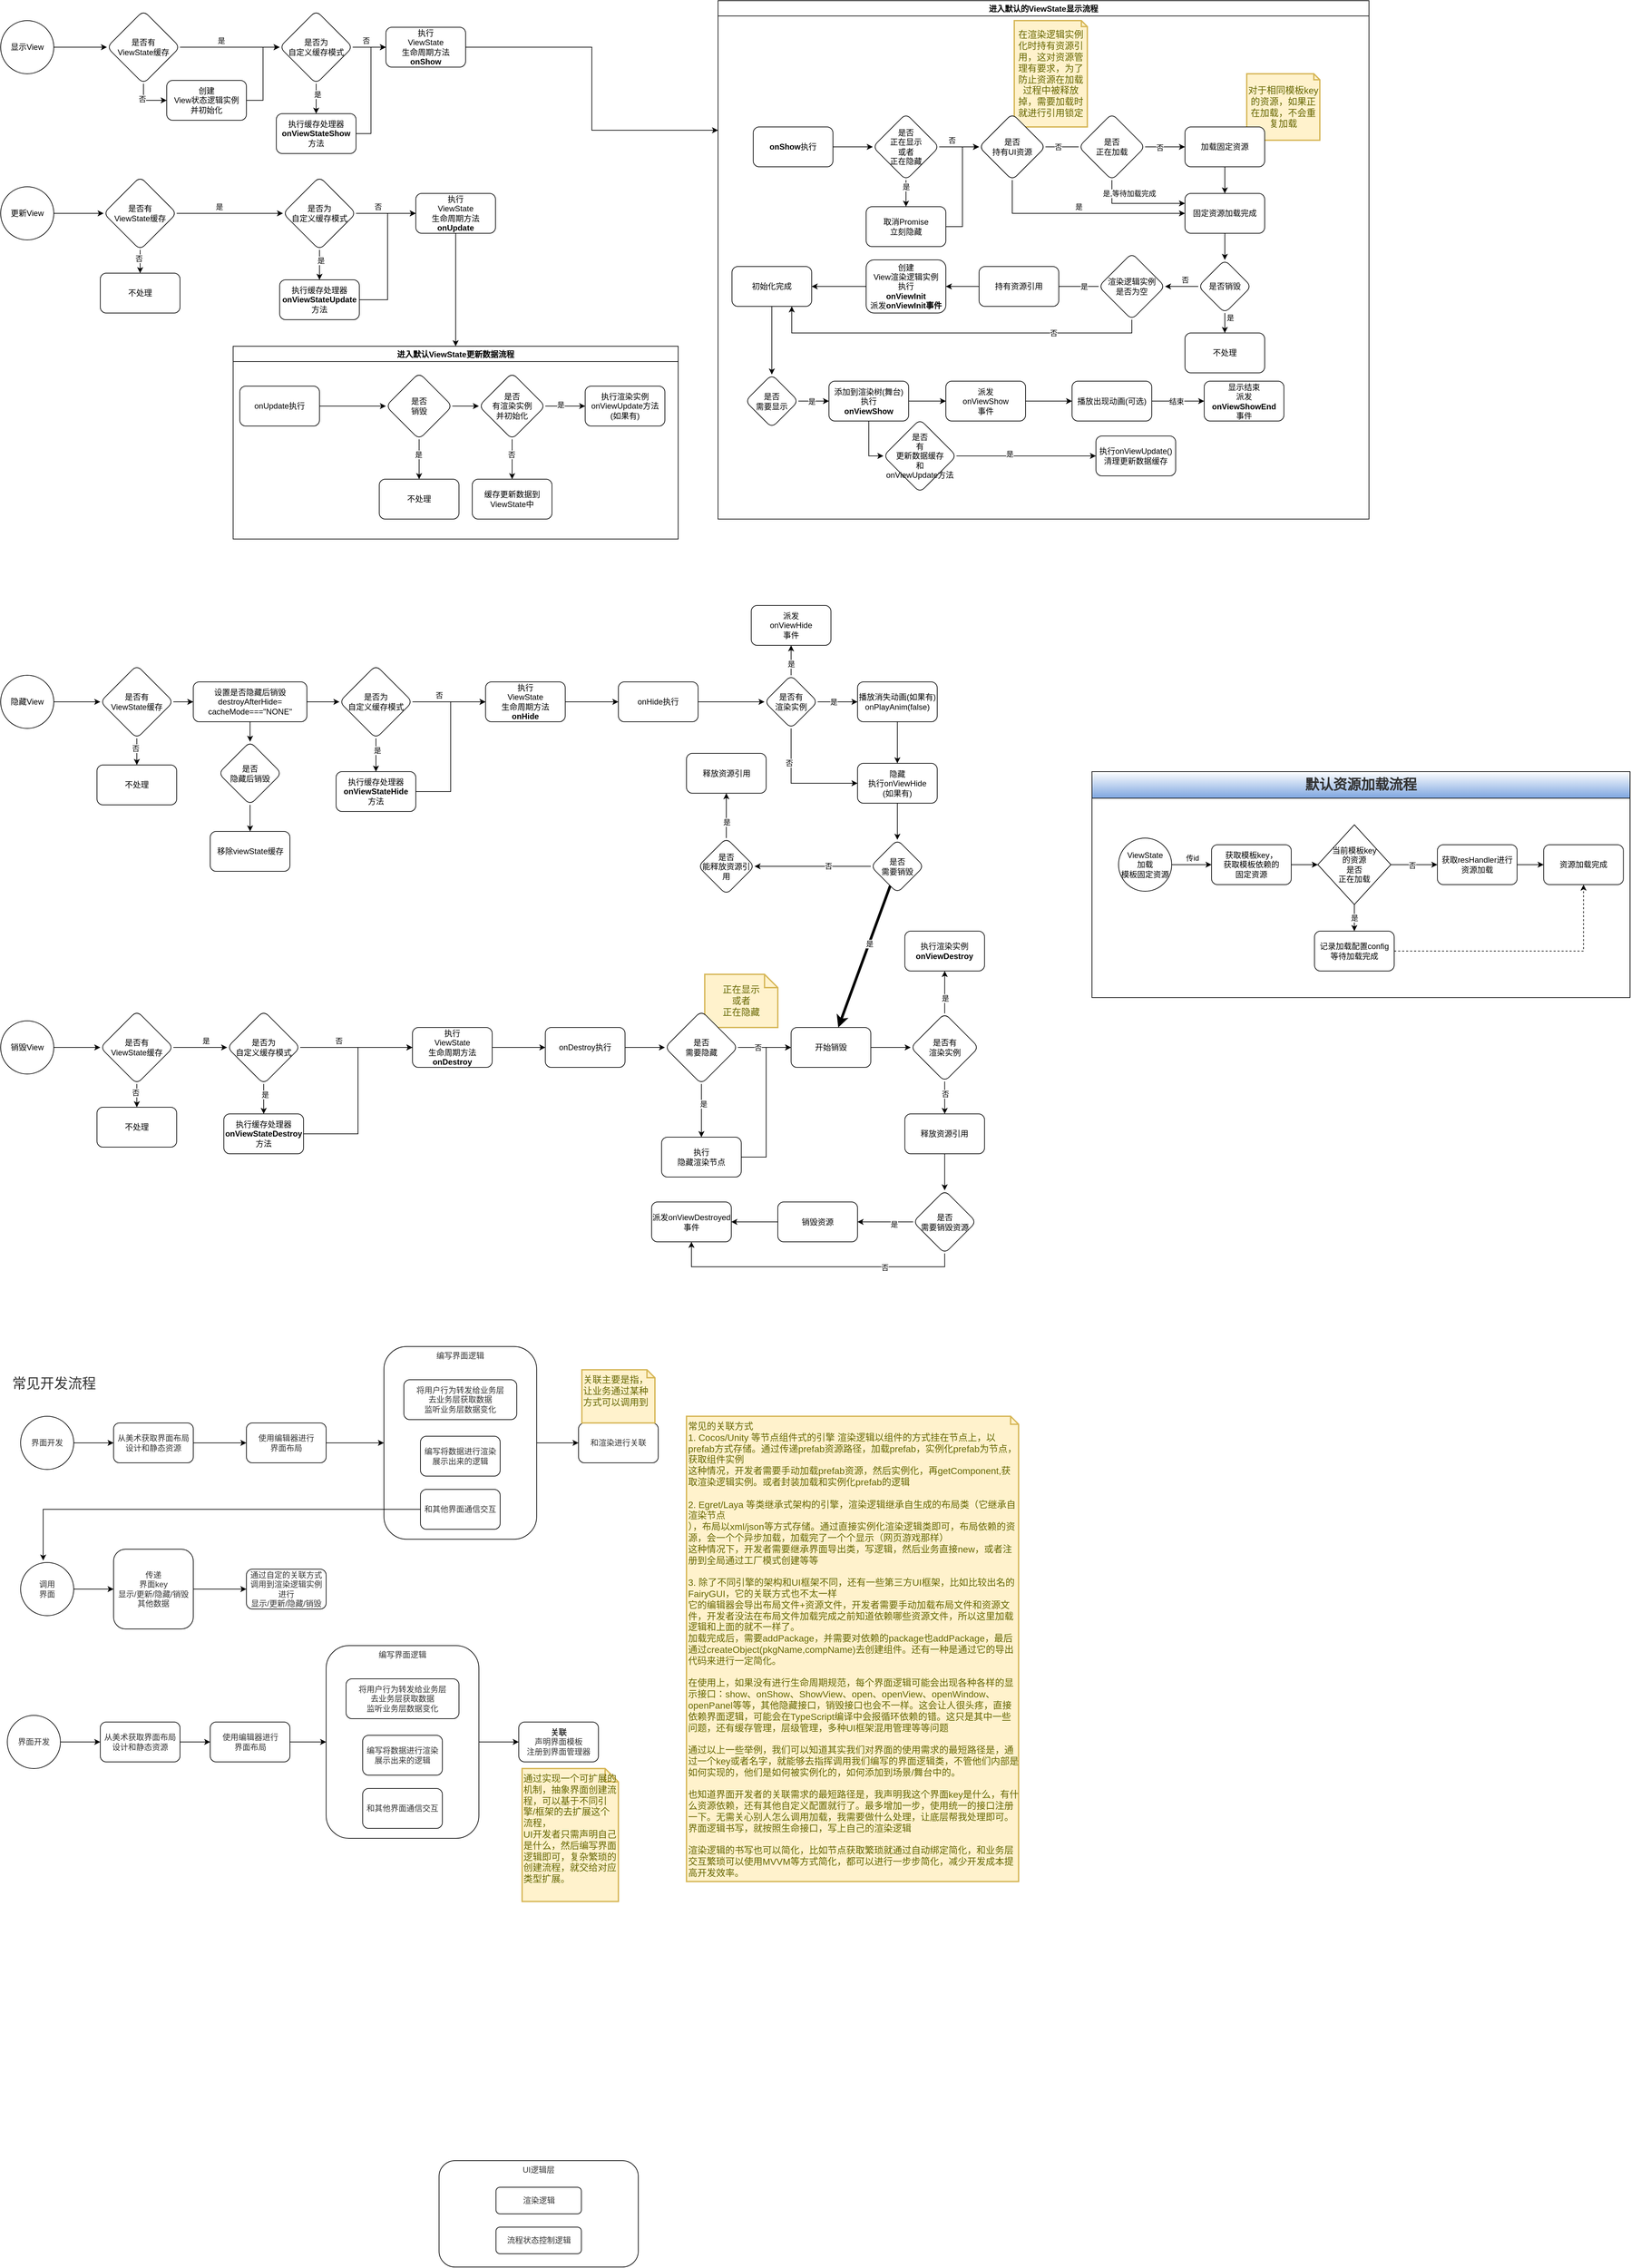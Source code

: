 <mxfile version="16.2.6" type="device" pages="4"><diagram id="ufH4QQ2cOQLdxMYU9578" name="第 1 页"><mxGraphModel dx="929" dy="696" grid="1" gridSize="10" guides="1" tooltips="1" connect="1" arrows="1" fold="1" page="1" pageScale="1" pageWidth="827" pageHeight="1169" background="#FFFFFF" math="0" shadow="0"><root><mxCell id="0"/><mxCell id="1" parent="0"/><mxCell id="t7pggZm51eq3Azgeo7tR-84" value="进入默认的ViewState显示流程" style="swimlane;" parent="1" vertex="1"><mxGeometry x="1100" y="20" width="980" height="780" as="geometry"><mxRectangle x="1100" y="35" width="290" height="21.5" as="alternateBounds"/></mxGeometry></mxCell><mxCell id="t7pggZm51eq3Azgeo7tR-85" value="&lt;b&gt;onShow&lt;/b&gt;执行" style="whiteSpace=wrap;html=1;rounded=1;" parent="t7pggZm51eq3Azgeo7tR-84" vertex="1"><mxGeometry x="53" y="190" width="120" height="60" as="geometry"/></mxCell><mxCell id="t7pggZm51eq3Azgeo7tR-12" value="播放出现动画(可选)" style="rounded=1;whiteSpace=wrap;html=1;" parent="t7pggZm51eq3Azgeo7tR-84" vertex="1"><mxGeometry x="533" y="572.5" width="120" height="60" as="geometry"/></mxCell><mxCell id="t7pggZm51eq3Azgeo7tR-24" style="edgeStyle=orthogonalEdgeStyle;rounded=0;orthogonalLoop=1;jettySize=auto;html=1;entryX=0;entryY=0.5;entryDx=0;entryDy=0;startArrow=none;exitX=1;exitY=0.5;exitDx=0;exitDy=0;" parent="t7pggZm51eq3Azgeo7tR-84" source="t7pggZm51eq3Azgeo7tR-305" target="t7pggZm51eq3Azgeo7tR-12" edge="1"><mxGeometry relative="1" as="geometry"><mxPoint x="546.7" y="602.526" as="sourcePoint"/></mxGeometry></mxCell><mxCell id="t7pggZm51eq3Azgeo7tR-123" style="edgeStyle=orthogonalEdgeStyle;rounded=0;orthogonalLoop=1;jettySize=auto;html=1;entryX=0;entryY=0.5;entryDx=0;entryDy=0;exitX=1;exitY=0.5;exitDx=0;exitDy=0;" parent="t7pggZm51eq3Azgeo7tR-84" source="t7pggZm51eq3Azgeo7tR-85" target="t7pggZm51eq3Azgeo7tR-50" edge="1"><mxGeometry relative="1" as="geometry"><mxPoint x="193" y="220" as="sourcePoint"/></mxGeometry></mxCell><mxCell id="t7pggZm51eq3Azgeo7tR-7" value="创建&lt;br&gt;View渲染逻辑实例&lt;br&gt;执行&lt;br&gt;&lt;b&gt;onViewInit&lt;/b&gt;&lt;br&gt;派发&lt;b&gt;onViewInit事件&lt;br&gt;&lt;/b&gt;" style="rounded=1;whiteSpace=wrap;html=1;" parent="t7pggZm51eq3Azgeo7tR-84" vertex="1"><mxGeometry x="223" y="390" width="120" height="80" as="geometry"/></mxCell><mxCell id="t7pggZm51eq3Azgeo7tR-182" style="edgeStyle=orthogonalEdgeStyle;rounded=0;orthogonalLoop=1;jettySize=auto;html=1;entryX=0;entryY=0.5;entryDx=0;entryDy=0;exitX=0.5;exitY=1;exitDx=0;exitDy=0;" parent="t7pggZm51eq3Azgeo7tR-84" source="t7pggZm51eq3Azgeo7tR-11" target="t7pggZm51eq3Azgeo7tR-181" edge="1"><mxGeometry relative="1" as="geometry"/></mxCell><mxCell id="t7pggZm51eq3Azgeo7tR-11" value="添加到渲染树(舞台)&lt;br&gt;执行&lt;br&gt;&lt;b&gt;onViewShow&lt;/b&gt;" style="rounded=1;whiteSpace=wrap;html=1;" parent="t7pggZm51eq3Azgeo7tR-84" vertex="1"><mxGeometry x="167" y="572.5" width="120" height="60" as="geometry"/></mxCell><mxCell id="t7pggZm51eq3Azgeo7tR-19" style="edgeStyle=orthogonalEdgeStyle;rounded=0;orthogonalLoop=1;jettySize=auto;html=1;entryX=1;entryY=0.5;entryDx=0;entryDy=0;startArrow=none;" parent="t7pggZm51eq3Azgeo7tR-84" source="t7pggZm51eq3Azgeo7tR-47" target="t7pggZm51eq3Azgeo7tR-7" edge="1"><mxGeometry relative="1" as="geometry"/></mxCell><mxCell id="t7pggZm51eq3Azgeo7tR-15" value="渲染逻辑实例&lt;br&gt;是否为空" style="rhombus;whiteSpace=wrap;html=1;rounded=1;" parent="t7pggZm51eq3Azgeo7tR-84" vertex="1"><mxGeometry x="573" y="380" width="100" height="100" as="geometry"/></mxCell><mxCell id="t7pggZm51eq3Azgeo7tR-17" value="固定资源加载完成" style="rounded=1;whiteSpace=wrap;html=1;" parent="t7pggZm51eq3Azgeo7tR-84" vertex="1"><mxGeometry x="703" y="290" width="120" height="60" as="geometry"/></mxCell><mxCell id="t7pggZm51eq3Azgeo7tR-14" style="edgeStyle=orthogonalEdgeStyle;rounded=0;orthogonalLoop=1;jettySize=auto;html=1;entryX=0;entryY=0.5;entryDx=0;entryDy=0;exitX=0.5;exitY=1;exitDx=0;exitDy=0;" parent="t7pggZm51eq3Azgeo7tR-84" source="t7pggZm51eq3Azgeo7tR-2" target="t7pggZm51eq3Azgeo7tR-17" edge="1"><mxGeometry relative="1" as="geometry"><mxPoint x="503" y="310" as="targetPoint"/></mxGeometry></mxCell><mxCell id="t7pggZm51eq3Azgeo7tR-16" value="是" style="edgeLabel;html=1;align=center;verticalAlign=middle;resizable=0;points=[];" parent="t7pggZm51eq3Azgeo7tR-14" vertex="1" connectable="0"><mxGeometry x="0.008" y="4" relative="1" as="geometry"><mxPoint x="-6" y="-6" as="offset"/></mxGeometry></mxCell><mxCell id="t7pggZm51eq3Azgeo7tR-10" style="edgeStyle=orthogonalEdgeStyle;rounded=0;orthogonalLoop=1;jettySize=auto;html=1;entryX=0.5;entryY=0;entryDx=0;entryDy=0;" parent="t7pggZm51eq3Azgeo7tR-84" source="t7pggZm51eq3Azgeo7tR-4" target="t7pggZm51eq3Azgeo7tR-17" edge="1"><mxGeometry relative="1" as="geometry"><mxPoint x="463" y="240" as="targetPoint"/></mxGeometry></mxCell><mxCell id="t7pggZm51eq3Azgeo7tR-32" value="初始化完成" style="rounded=1;whiteSpace=wrap;html=1;" parent="t7pggZm51eq3Azgeo7tR-84" vertex="1"><mxGeometry x="21" y="400" width="120" height="60" as="geometry"/></mxCell><mxCell id="t7pggZm51eq3Azgeo7tR-30" style="edgeStyle=orthogonalEdgeStyle;rounded=0;orthogonalLoop=1;jettySize=auto;html=1;entryX=1;entryY=0.5;entryDx=0;entryDy=0;" parent="t7pggZm51eq3Azgeo7tR-84" source="t7pggZm51eq3Azgeo7tR-7" target="t7pggZm51eq3Azgeo7tR-32" edge="1"><mxGeometry relative="1" as="geometry"/></mxCell><mxCell id="t7pggZm51eq3Azgeo7tR-22" style="edgeStyle=orthogonalEdgeStyle;rounded=0;orthogonalLoop=1;jettySize=auto;html=1;entryX=0.75;entryY=1;entryDx=0;entryDy=0;exitX=0.5;exitY=1;exitDx=0;exitDy=0;" parent="t7pggZm51eq3Azgeo7tR-84" source="t7pggZm51eq3Azgeo7tR-15" target="t7pggZm51eq3Azgeo7tR-32" edge="1"><mxGeometry relative="1" as="geometry"/></mxCell><mxCell id="t7pggZm51eq3Azgeo7tR-23" value="否" style="edgeLabel;html=1;align=center;verticalAlign=middle;resizable=0;points=[];" parent="t7pggZm51eq3Azgeo7tR-22" vertex="1" connectable="0"><mxGeometry x="-0.517" relative="1" as="geometry"><mxPoint as="offset"/></mxGeometry></mxCell><mxCell id="t7pggZm51eq3Azgeo7tR-47" value="持有资源引用" style="rounded=1;whiteSpace=wrap;html=1;" parent="t7pggZm51eq3Azgeo7tR-84" vertex="1"><mxGeometry x="393" y="400" width="120" height="60" as="geometry"/></mxCell><mxCell id="t7pggZm51eq3Azgeo7tR-48" value="" style="edgeStyle=orthogonalEdgeStyle;rounded=0;orthogonalLoop=1;jettySize=auto;html=1;entryX=1;entryY=0.5;entryDx=0;entryDy=0;endArrow=none;" parent="t7pggZm51eq3Azgeo7tR-84" source="t7pggZm51eq3Azgeo7tR-15" target="t7pggZm51eq3Azgeo7tR-47" edge="1"><mxGeometry relative="1" as="geometry"><mxPoint x="403" y="530" as="sourcePoint"/><mxPoint x="213" y="530" as="targetPoint"/></mxGeometry></mxCell><mxCell id="t7pggZm51eq3Azgeo7tR-49" value="是" style="edgeLabel;html=1;align=center;verticalAlign=middle;resizable=0;points=[];" parent="t7pggZm51eq3Azgeo7tR-48" vertex="1" connectable="0"><mxGeometry x="-0.255" relative="1" as="geometry"><mxPoint as="offset"/></mxGeometry></mxCell><mxCell id="t7pggZm51eq3Azgeo7tR-55" style="edgeStyle=orthogonalEdgeStyle;rounded=0;orthogonalLoop=1;jettySize=auto;html=1;entryX=0;entryY=0.5;entryDx=0;entryDy=0;" parent="t7pggZm51eq3Azgeo7tR-84" source="t7pggZm51eq3Azgeo7tR-50" target="t7pggZm51eq3Azgeo7tR-2" edge="1"><mxGeometry relative="1" as="geometry"/></mxCell><mxCell id="t7pggZm51eq3Azgeo7tR-57" value="否" style="edgeLabel;html=1;align=center;verticalAlign=middle;resizable=0;points=[];" parent="t7pggZm51eq3Azgeo7tR-55" vertex="1" connectable="0"><mxGeometry x="-0.359" y="-1" relative="1" as="geometry"><mxPoint y="-11" as="offset"/></mxGeometry></mxCell><mxCell id="t7pggZm51eq3Azgeo7tR-50" value="是否&lt;br&gt;正在显示&lt;br&gt;或者&lt;br&gt;正在隐藏" style="rhombus;whiteSpace=wrap;html=1;rounded=1;" parent="t7pggZm51eq3Azgeo7tR-84" vertex="1"><mxGeometry x="233" y="170" width="100" height="100" as="geometry"/></mxCell><mxCell id="t7pggZm51eq3Azgeo7tR-56" style="edgeStyle=orthogonalEdgeStyle;rounded=0;orthogonalLoop=1;jettySize=auto;html=1;entryX=0;entryY=0.5;entryDx=0;entryDy=0;" parent="t7pggZm51eq3Azgeo7tR-84" source="t7pggZm51eq3Azgeo7tR-52" target="t7pggZm51eq3Azgeo7tR-2" edge="1"><mxGeometry relative="1" as="geometry"/></mxCell><mxCell id="t7pggZm51eq3Azgeo7tR-52" value="取消Promise&lt;br&gt;立刻隐藏" style="whiteSpace=wrap;html=1;rounded=1;" parent="t7pggZm51eq3Azgeo7tR-84" vertex="1"><mxGeometry x="223" y="310" width="120" height="60" as="geometry"/></mxCell><mxCell id="t7pggZm51eq3Azgeo7tR-53" value="" style="edgeStyle=orthogonalEdgeStyle;rounded=0;orthogonalLoop=1;jettySize=auto;html=1;" parent="t7pggZm51eq3Azgeo7tR-84" source="t7pggZm51eq3Azgeo7tR-50" target="t7pggZm51eq3Azgeo7tR-52" edge="1"><mxGeometry relative="1" as="geometry"/></mxCell><mxCell id="t7pggZm51eq3Azgeo7tR-54" value="是" style="edgeLabel;html=1;align=center;verticalAlign=middle;resizable=0;points=[];" parent="t7pggZm51eq3Azgeo7tR-53" vertex="1" connectable="0"><mxGeometry x="-0.256" y="-4" relative="1" as="geometry"><mxPoint x="4" y="-5" as="offset"/></mxGeometry></mxCell><mxCell id="t7pggZm51eq3Azgeo7tR-62" style="edgeStyle=orthogonalEdgeStyle;rounded=0;orthogonalLoop=1;jettySize=auto;html=1;entryX=0;entryY=0.25;entryDx=0;entryDy=0;exitX=0.5;exitY=1;exitDx=0;exitDy=0;" parent="t7pggZm51eq3Azgeo7tR-84" source="t7pggZm51eq3Azgeo7tR-58" target="t7pggZm51eq3Azgeo7tR-17" edge="1"><mxGeometry relative="1" as="geometry"/></mxCell><mxCell id="t7pggZm51eq3Azgeo7tR-63" value="是,等待加载完成" style="edgeLabel;html=1;align=center;verticalAlign=middle;resizable=0;points=[];" parent="t7pggZm51eq3Azgeo7tR-62" vertex="1" connectable="0"><mxGeometry x="-0.206" y="3" relative="1" as="geometry"><mxPoint x="3" y="-12" as="offset"/></mxGeometry></mxCell><mxCell id="t7pggZm51eq3Azgeo7tR-58" value="是否&lt;br&gt;正在加载" style="rhombus;whiteSpace=wrap;html=1;rounded=1;" parent="t7pggZm51eq3Azgeo7tR-84" vertex="1"><mxGeometry x="543" y="170" width="100" height="100" as="geometry"/></mxCell><mxCell id="t7pggZm51eq3Azgeo7tR-9" style="edgeStyle=orthogonalEdgeStyle;rounded=0;orthogonalLoop=1;jettySize=auto;html=1;entryX=0;entryY=0.5;entryDx=0;entryDy=0;startArrow=none;" parent="t7pggZm51eq3Azgeo7tR-84" source="t7pggZm51eq3Azgeo7tR-58" target="t7pggZm51eq3Azgeo7tR-4" edge="1"><mxGeometry relative="1" as="geometry"/></mxCell><mxCell id="t7pggZm51eq3Azgeo7tR-61" value="否" style="edgeLabel;html=1;align=center;verticalAlign=middle;resizable=0;points=[];" parent="t7pggZm51eq3Azgeo7tR-9" vertex="1" connectable="0"><mxGeometry x="-0.273" y="-1" relative="1" as="geometry"><mxPoint as="offset"/></mxGeometry></mxCell><mxCell id="t7pggZm51eq3Azgeo7tR-59" value="" style="edgeStyle=orthogonalEdgeStyle;rounded=0;orthogonalLoop=1;jettySize=auto;html=1;entryX=0;entryY=0.5;entryDx=0;entryDy=0;endArrow=none;" parent="t7pggZm51eq3Azgeo7tR-84" source="t7pggZm51eq3Azgeo7tR-2" target="t7pggZm51eq3Azgeo7tR-58" edge="1"><mxGeometry relative="1" as="geometry"><mxPoint x="493" y="220" as="sourcePoint"/><mxPoint x="673" y="220" as="targetPoint"/></mxGeometry></mxCell><mxCell id="t7pggZm51eq3Azgeo7tR-60" value="否" style="edgeLabel;html=1;align=center;verticalAlign=middle;resizable=0;points=[];" parent="t7pggZm51eq3Azgeo7tR-59" vertex="1" connectable="0"><mxGeometry x="-0.231" relative="1" as="geometry"><mxPoint as="offset"/></mxGeometry></mxCell><mxCell id="t7pggZm51eq3Azgeo7tR-67" style="edgeStyle=orthogonalEdgeStyle;rounded=0;orthogonalLoop=1;jettySize=auto;html=1;entryX=1;entryY=0.5;entryDx=0;entryDy=0;exitX=0;exitY=0.5;exitDx=0;exitDy=0;" parent="t7pggZm51eq3Azgeo7tR-84" source="t7pggZm51eq3Azgeo7tR-65" target="t7pggZm51eq3Azgeo7tR-15" edge="1"><mxGeometry relative="1" as="geometry"/></mxCell><mxCell id="t7pggZm51eq3Azgeo7tR-68" value="否" style="edgeLabel;html=1;align=center;verticalAlign=middle;resizable=0;points=[];" parent="t7pggZm51eq3Azgeo7tR-67" vertex="1" connectable="0"><mxGeometry x="0.318" y="-3" relative="1" as="geometry"><mxPoint x="13" y="-7" as="offset"/></mxGeometry></mxCell><mxCell id="t7pggZm51eq3Azgeo7tR-65" value="是否销毁" style="rhombus;whiteSpace=wrap;html=1;rounded=1;" parent="t7pggZm51eq3Azgeo7tR-84" vertex="1"><mxGeometry x="723" y="390" width="80" height="80" as="geometry"/></mxCell><mxCell id="t7pggZm51eq3Azgeo7tR-66" value="" style="edgeStyle=orthogonalEdgeStyle;rounded=0;orthogonalLoop=1;jettySize=auto;html=1;" parent="t7pggZm51eq3Azgeo7tR-84" source="t7pggZm51eq3Azgeo7tR-17" target="t7pggZm51eq3Azgeo7tR-65" edge="1"><mxGeometry relative="1" as="geometry"/></mxCell><mxCell id="t7pggZm51eq3Azgeo7tR-70" value="不处理" style="whiteSpace=wrap;html=1;rounded=1;" parent="t7pggZm51eq3Azgeo7tR-84" vertex="1"><mxGeometry x="703" y="500" width="120" height="60" as="geometry"/></mxCell><mxCell id="t7pggZm51eq3Azgeo7tR-71" value="" style="edgeStyle=orthogonalEdgeStyle;rounded=0;orthogonalLoop=1;jettySize=auto;html=1;" parent="t7pggZm51eq3Azgeo7tR-84" source="t7pggZm51eq3Azgeo7tR-65" target="t7pggZm51eq3Azgeo7tR-70" edge="1"><mxGeometry relative="1" as="geometry"/></mxCell><mxCell id="t7pggZm51eq3Azgeo7tR-72" value="是" style="edgeLabel;html=1;align=center;verticalAlign=middle;resizable=0;points=[];" parent="t7pggZm51eq3Azgeo7tR-71" vertex="1" connectable="0"><mxGeometry x="-0.281" y="-1" relative="1" as="geometry"><mxPoint x="9" y="-11" as="offset"/></mxGeometry></mxCell><mxCell id="t7pggZm51eq3Azgeo7tR-124" value="" style="group;" parent="t7pggZm51eq3Azgeo7tR-84" vertex="1" connectable="0"><mxGeometry x="703" y="110" width="203" height="140" as="geometry"/></mxCell><mxCell id="t7pggZm51eq3Azgeo7tR-64" value="对于相同模板key的资源，如果正在加载，不会重复加载" style="shape=note;strokeWidth=2;fontSize=14;size=9;whiteSpace=wrap;html=1;fillColor=#fff2cc;strokeColor=#d6b656;fontColor=#666600;align=center;verticalAlign=middle;" parent="t7pggZm51eq3Azgeo7tR-124" vertex="1"><mxGeometry x="93" width="110" height="100" as="geometry"/></mxCell><mxCell id="t7pggZm51eq3Azgeo7tR-4" value="加载固定资源" style="rounded=1;whiteSpace=wrap;html=1;" parent="t7pggZm51eq3Azgeo7tR-124" vertex="1"><mxGeometry y="80" width="120" height="60" as="geometry"/></mxCell><mxCell id="t7pggZm51eq3Azgeo7tR-184" style="edgeStyle=orthogonalEdgeStyle;rounded=0;orthogonalLoop=1;jettySize=auto;html=1;entryX=0;entryY=0.5;entryDx=0;entryDy=0;" parent="t7pggZm51eq3Azgeo7tR-84" source="t7pggZm51eq3Azgeo7tR-181" target="t7pggZm51eq3Azgeo7tR-183" edge="1"><mxGeometry relative="1" as="geometry"/></mxCell><mxCell id="t7pggZm51eq3Azgeo7tR-185" value="是" style="edgeLabel;html=1;align=center;verticalAlign=middle;resizable=0;points=[];" parent="t7pggZm51eq3Azgeo7tR-184" vertex="1" connectable="0"><mxGeometry x="-0.244" y="3" relative="1" as="geometry"><mxPoint as="offset"/></mxGeometry></mxCell><mxCell id="t7pggZm51eq3Azgeo7tR-181" value="是否&lt;br&gt;有&lt;br&gt;更新数据缓存&lt;br&gt;和&lt;br&gt;onViewUpdate方法" style="rhombus;whiteSpace=wrap;html=1;rounded=1;" parent="t7pggZm51eq3Azgeo7tR-84" vertex="1"><mxGeometry x="249" y="630" width="110" height="110" as="geometry"/></mxCell><mxCell id="t7pggZm51eq3Azgeo7tR-183" value="执行onViewUpdate()&lt;br&gt;清理更新数据缓存" style="rounded=1;whiteSpace=wrap;html=1;" parent="t7pggZm51eq3Azgeo7tR-84" vertex="1"><mxGeometry x="568.95" y="655" width="120" height="60" as="geometry"/></mxCell><mxCell id="t7pggZm51eq3Azgeo7tR-2" value="是否&lt;br&gt;持有UI资源" style="rhombus;whiteSpace=wrap;html=1;rounded=1;" parent="t7pggZm51eq3Azgeo7tR-84" vertex="1"><mxGeometry x="393" y="170" width="100" height="100" as="geometry"/></mxCell><mxCell id="t7pggZm51eq3Azgeo7tR-188" value="" style="group;" parent="t7pggZm51eq3Azgeo7tR-84" vertex="1" connectable="0"><mxGeometry x="393" y="30" width="163" height="240" as="geometry"/></mxCell><mxCell id="t7pggZm51eq3Azgeo7tR-45" value="在渲染逻辑实例化时持有资源引用，这对资源管理有要求，为了防止资源在加载过程中被释放掉，需要加载时就进行引用锁定" style="shape=note;strokeWidth=2;fontSize=14;size=9;whiteSpace=wrap;html=1;fillColor=#fff2cc;strokeColor=#d6b656;fontColor=#666600;align=center;verticalAlign=middle;" parent="t7pggZm51eq3Azgeo7tR-188" vertex="1"><mxGeometry x="53" width="110" height="160" as="geometry"/></mxCell><mxCell id="t7pggZm51eq3Azgeo7tR-187" value="是否&lt;br&gt;持有UI资源" style="rhombus;whiteSpace=wrap;html=1;rounded=1;" parent="t7pggZm51eq3Azgeo7tR-188" vertex="1"><mxGeometry y="140" width="100" height="100" as="geometry"/></mxCell><mxCell id="t7pggZm51eq3Azgeo7tR-299" value="显示结束&lt;br&gt;派发&lt;br&gt;&lt;b&gt;onViewShowEnd&lt;/b&gt;&lt;br&gt;事件" style="whiteSpace=wrap;html=1;rounded=1;" parent="t7pggZm51eq3Azgeo7tR-84" vertex="1"><mxGeometry x="731.95" y="572.5" width="120" height="60" as="geometry"/></mxCell><mxCell id="t7pggZm51eq3Azgeo7tR-300" value="" style="edgeStyle=orthogonalEdgeStyle;rounded=0;orthogonalLoop=1;jettySize=auto;html=1;strokeWidth=1;" parent="t7pggZm51eq3Azgeo7tR-84" source="t7pggZm51eq3Azgeo7tR-12" target="t7pggZm51eq3Azgeo7tR-299" edge="1"><mxGeometry relative="1" as="geometry"/></mxCell><mxCell id="t7pggZm51eq3Azgeo7tR-308" value="结束" style="edgeLabel;html=1;align=center;verticalAlign=middle;resizable=0;points=[];" parent="t7pggZm51eq3Azgeo7tR-300" vertex="1" connectable="0"><mxGeometry x="-0.233" y="-2" relative="1" as="geometry"><mxPoint x="6" y="-2" as="offset"/></mxGeometry></mxCell><mxCell id="t7pggZm51eq3Azgeo7tR-301" value="是否&lt;br&gt;需要显示" style="rhombus;whiteSpace=wrap;html=1;rounded=1;" parent="t7pggZm51eq3Azgeo7tR-84" vertex="1"><mxGeometry x="41" y="562.5" width="80" height="80" as="geometry"/></mxCell><mxCell id="t7pggZm51eq3Azgeo7tR-302" value="" style="edgeStyle=orthogonalEdgeStyle;rounded=0;orthogonalLoop=1;jettySize=auto;html=1;strokeWidth=1;" parent="t7pggZm51eq3Azgeo7tR-84" source="t7pggZm51eq3Azgeo7tR-32" target="t7pggZm51eq3Azgeo7tR-301" edge="1"><mxGeometry relative="1" as="geometry"/></mxCell><mxCell id="t7pggZm51eq3Azgeo7tR-303" style="edgeStyle=orthogonalEdgeStyle;rounded=0;orthogonalLoop=1;jettySize=auto;html=1;entryX=0;entryY=0.5;entryDx=0;entryDy=0;strokeWidth=1;exitX=1;exitY=0.5;exitDx=0;exitDy=0;" parent="t7pggZm51eq3Azgeo7tR-84" source="t7pggZm51eq3Azgeo7tR-301" target="t7pggZm51eq3Azgeo7tR-11" edge="1"><mxGeometry relative="1" as="geometry"/></mxCell><mxCell id="t7pggZm51eq3Azgeo7tR-304" value="是" style="edgeLabel;html=1;align=center;verticalAlign=middle;resizable=0;points=[];" parent="t7pggZm51eq3Azgeo7tR-303" vertex="1" connectable="0"><mxGeometry x="0.257" relative="1" as="geometry"><mxPoint x="-9" as="offset"/></mxGeometry></mxCell><mxCell id="t7pggZm51eq3Azgeo7tR-305" value="派发&lt;br&gt;onViewShow&lt;br&gt;事件&lt;br&gt;" style="whiteSpace=wrap;html=1;rounded=1;" parent="t7pggZm51eq3Azgeo7tR-84" vertex="1"><mxGeometry x="343" y="572.5" width="120" height="60" as="geometry"/></mxCell><mxCell id="t7pggZm51eq3Azgeo7tR-306" value="" style="edgeStyle=orthogonalEdgeStyle;rounded=0;orthogonalLoop=1;jettySize=auto;html=1;strokeWidth=1;" parent="t7pggZm51eq3Azgeo7tR-84" source="t7pggZm51eq3Azgeo7tR-11" target="t7pggZm51eq3Azgeo7tR-305" edge="1"><mxGeometry relative="1" as="geometry"/></mxCell><mxCell id="t7pggZm51eq3Azgeo7tR-307" value="" style="edgeStyle=orthogonalEdgeStyle;rounded=0;orthogonalLoop=1;jettySize=auto;html=1;entryX=0;entryY=0.5;entryDx=0;entryDy=0;endArrow=none;" parent="t7pggZm51eq3Azgeo7tR-84" source="t7pggZm51eq3Azgeo7tR-11" target="t7pggZm51eq3Azgeo7tR-305" edge="1"><mxGeometry relative="1" as="geometry"><mxPoint x="1387" y="622.5" as="sourcePoint"/><mxPoint x="1530.0" y="622.5" as="targetPoint"/></mxGeometry></mxCell><mxCell id="t7pggZm51eq3Azgeo7tR-3" value="" style="edgeStyle=orthogonalEdgeStyle;rounded=0;orthogonalLoop=1;jettySize=auto;html=1;exitX=1;exitY=0.5;exitDx=0;exitDy=0;entryX=0;entryY=0.5;entryDx=0;entryDy=0;" parent="1" source="t7pggZm51eq3Azgeo7tR-39" target="t7pggZm51eq3Azgeo7tR-76" edge="1"><mxGeometry relative="1" as="geometry"><mxPoint x="330" y="10" as="targetPoint"/></mxGeometry></mxCell><mxCell id="t7pggZm51eq3Azgeo7tR-44" value="是" style="edgeLabel;html=1;align=center;verticalAlign=middle;resizable=0;points=[];" parent="t7pggZm51eq3Azgeo7tR-3" vertex="1" connectable="0"><mxGeometry x="-0.617" y="1" relative="1" as="geometry"><mxPoint x="33" y="-9" as="offset"/></mxGeometry></mxCell><mxCell id="t7pggZm51eq3Azgeo7tR-40" style="edgeStyle=orthogonalEdgeStyle;rounded=0;orthogonalLoop=1;jettySize=auto;html=1;entryX=0;entryY=0.5;entryDx=0;entryDy=0;" parent="1" source="t7pggZm51eq3Azgeo7tR-1" target="t7pggZm51eq3Azgeo7tR-39" edge="1"><mxGeometry relative="1" as="geometry"/></mxCell><mxCell id="t7pggZm51eq3Azgeo7tR-1" value="显示View" style="ellipse;whiteSpace=wrap;html=1;fontFamily=Helvetica;fontSize=12;fontColor=rgb(0, 0, 0);align=center;strokeColor=rgb(0, 0, 0);fillColor=rgb(255, 255, 255);" parent="1" vertex="1"><mxGeometry x="20" y="50" width="80" height="80" as="geometry"/></mxCell><mxCell id="t7pggZm51eq3Azgeo7tR-77" style="edgeStyle=orthogonalEdgeStyle;rounded=0;orthogonalLoop=1;jettySize=auto;html=1;entryX=0;entryY=0.5;entryDx=0;entryDy=0;" parent="1" source="t7pggZm51eq3Azgeo7tR-5" target="t7pggZm51eq3Azgeo7tR-76" edge="1"><mxGeometry relative="1" as="geometry"/></mxCell><mxCell id="t7pggZm51eq3Azgeo7tR-5" value="创建&lt;br&gt;View状态逻辑实例&lt;br&gt;并初始化" style="rounded=1;whiteSpace=wrap;html=1;" parent="1" vertex="1"><mxGeometry x="270" y="140" width="120" height="60" as="geometry"/></mxCell><mxCell id="t7pggZm51eq3Azgeo7tR-41" style="edgeStyle=orthogonalEdgeStyle;rounded=0;orthogonalLoop=1;jettySize=auto;html=1;entryX=0;entryY=0.5;entryDx=0;entryDy=0;exitX=0.5;exitY=1;exitDx=0;exitDy=0;" parent="1" source="t7pggZm51eq3Azgeo7tR-39" target="t7pggZm51eq3Azgeo7tR-5" edge="1"><mxGeometry relative="1" as="geometry"/></mxCell><mxCell id="t7pggZm51eq3Azgeo7tR-42" value="否" style="edgeLabel;html=1;align=center;verticalAlign=middle;resizable=0;points=[];" parent="t7pggZm51eq3Azgeo7tR-41" vertex="1" connectable="0"><mxGeometry x="-0.25" y="-2" relative="1" as="geometry"><mxPoint as="offset"/></mxGeometry></mxCell><mxCell id="t7pggZm51eq3Azgeo7tR-39" value="是否有&lt;br&gt;ViewState缓存" style="rhombus;whiteSpace=wrap;html=1;rounded=1;" parent="1" vertex="1"><mxGeometry x="180" y="35" width="110" height="110" as="geometry"/></mxCell><mxCell id="t7pggZm51eq3Azgeo7tR-82" style="edgeStyle=orthogonalEdgeStyle;rounded=0;orthogonalLoop=1;jettySize=auto;html=1;entryX=0;entryY=0.5;entryDx=0;entryDy=0;" parent="1" source="t7pggZm51eq3Azgeo7tR-75" target="t7pggZm51eq3Azgeo7tR-80" edge="1"><mxGeometry relative="1" as="geometry"/></mxCell><mxCell id="t7pggZm51eq3Azgeo7tR-75" value="执行缓存处理器&lt;br&gt;&lt;b&gt;onViewStateShow&lt;/b&gt;&lt;br&gt;方法" style="whiteSpace=wrap;html=1;rounded=1;" parent="1" vertex="1"><mxGeometry x="435" y="190" width="120" height="60" as="geometry"/></mxCell><mxCell id="t7pggZm51eq3Azgeo7tR-78" style="edgeStyle=orthogonalEdgeStyle;rounded=0;orthogonalLoop=1;jettySize=auto;html=1;" parent="1" source="t7pggZm51eq3Azgeo7tR-76" target="t7pggZm51eq3Azgeo7tR-75" edge="1"><mxGeometry relative="1" as="geometry"/></mxCell><mxCell id="t7pggZm51eq3Azgeo7tR-79" value="是" style="edgeLabel;html=1;align=center;verticalAlign=middle;resizable=0;points=[];" parent="t7pggZm51eq3Azgeo7tR-78" vertex="1" connectable="0"><mxGeometry x="-0.297" y="2" relative="1" as="geometry"><mxPoint as="offset"/></mxGeometry></mxCell><mxCell id="t7pggZm51eq3Azgeo7tR-81" style="edgeStyle=orthogonalEdgeStyle;rounded=0;orthogonalLoop=1;jettySize=auto;html=1;entryX=0;entryY=0.5;entryDx=0;entryDy=0;" parent="1" source="t7pggZm51eq3Azgeo7tR-76" target="t7pggZm51eq3Azgeo7tR-80" edge="1"><mxGeometry relative="1" as="geometry"/></mxCell><mxCell id="t7pggZm51eq3Azgeo7tR-83" value="否" style="edgeLabel;html=1;align=center;verticalAlign=middle;resizable=0;points=[];" parent="t7pggZm51eq3Azgeo7tR-81" vertex="1" connectable="0"><mxGeometry x="-0.359" y="-1" relative="1" as="geometry"><mxPoint x="4" y="-11" as="offset"/></mxGeometry></mxCell><mxCell id="t7pggZm51eq3Azgeo7tR-76" value="是否为&lt;br&gt;自定义缓存模式" style="rhombus;whiteSpace=wrap;html=1;rounded=1;" parent="1" vertex="1"><mxGeometry x="440" y="35" width="110" height="110" as="geometry"/></mxCell><mxCell id="t7pggZm51eq3Azgeo7tR-125" style="edgeStyle=orthogonalEdgeStyle;rounded=0;orthogonalLoop=1;jettySize=auto;html=1;entryX=0;entryY=0.25;entryDx=0;entryDy=0;" parent="1" source="t7pggZm51eq3Azgeo7tR-80" target="t7pggZm51eq3Azgeo7tR-84" edge="1"><mxGeometry relative="1" as="geometry"/></mxCell><mxCell id="t7pggZm51eq3Azgeo7tR-80" value="执行&lt;br&gt;ViewState&lt;br&gt;生命周期方法&lt;br&gt;&lt;b&gt;onShow&lt;/b&gt;" style="whiteSpace=wrap;html=1;rounded=1;" parent="1" vertex="1"><mxGeometry x="600" y="60" width="120" height="60" as="geometry"/></mxCell><mxCell id="t7pggZm51eq3Azgeo7tR-145" value="" style="edgeStyle=orthogonalEdgeStyle;rounded=0;orthogonalLoop=1;jettySize=auto;html=1;exitX=1;exitY=0.5;exitDx=0;exitDy=0;entryX=0;entryY=0.5;entryDx=0;entryDy=0;" parent="1" source="t7pggZm51eq3Azgeo7tR-153" target="t7pggZm51eq3Azgeo7tR-160" edge="1"><mxGeometry relative="1" as="geometry"><mxPoint x="375" y="260" as="targetPoint"/></mxGeometry></mxCell><mxCell id="t7pggZm51eq3Azgeo7tR-146" value="是" style="edgeLabel;html=1;align=center;verticalAlign=middle;resizable=0;points=[];" parent="t7pggZm51eq3Azgeo7tR-145" vertex="1" connectable="0"><mxGeometry x="-0.617" y="1" relative="1" as="geometry"><mxPoint x="33" y="-9" as="offset"/></mxGeometry></mxCell><mxCell id="t7pggZm51eq3Azgeo7tR-147" style="edgeStyle=orthogonalEdgeStyle;rounded=0;orthogonalLoop=1;jettySize=auto;html=1;entryX=0;entryY=0.5;entryDx=0;entryDy=0;" parent="1" source="t7pggZm51eq3Azgeo7tR-148" target="t7pggZm51eq3Azgeo7tR-153" edge="1"><mxGeometry relative="1" as="geometry"/></mxCell><mxCell id="t7pggZm51eq3Azgeo7tR-148" value="更新View" style="ellipse;whiteSpace=wrap;html=1;aspect=fixed;fontFamily=Helvetica;fontSize=12;fontColor=rgb(0, 0, 0);align=center;strokeColor=rgb(0, 0, 0);fillColor=rgb(255, 255, 255);" parent="1" vertex="1"><mxGeometry x="20" y="300" width="80" height="80" as="geometry"/></mxCell><mxCell id="t7pggZm51eq3Azgeo7tR-150" value="不处理" style="rounded=1;whiteSpace=wrap;html=1;" parent="1" vertex="1"><mxGeometry x="170" y="430" width="120" height="60" as="geometry"/></mxCell><mxCell id="t7pggZm51eq3Azgeo7tR-151" style="edgeStyle=orthogonalEdgeStyle;rounded=0;orthogonalLoop=1;jettySize=auto;html=1;entryX=0.5;entryY=0;entryDx=0;entryDy=0;exitX=0.5;exitY=1;exitDx=0;exitDy=0;" parent="1" source="t7pggZm51eq3Azgeo7tR-153" target="t7pggZm51eq3Azgeo7tR-150" edge="1"><mxGeometry relative="1" as="geometry"/></mxCell><mxCell id="t7pggZm51eq3Azgeo7tR-152" value="否" style="edgeLabel;html=1;align=center;verticalAlign=middle;resizable=0;points=[];" parent="t7pggZm51eq3Azgeo7tR-151" vertex="1" connectable="0"><mxGeometry x="-0.25" y="-2" relative="1" as="geometry"><mxPoint as="offset"/></mxGeometry></mxCell><mxCell id="t7pggZm51eq3Azgeo7tR-153" value="是否有&lt;br&gt;ViewState缓存" style="rhombus;whiteSpace=wrap;html=1;rounded=1;" parent="1" vertex="1"><mxGeometry x="175" y="285" width="110" height="110" as="geometry"/></mxCell><mxCell id="t7pggZm51eq3Azgeo7tR-154" style="edgeStyle=orthogonalEdgeStyle;rounded=0;orthogonalLoop=1;jettySize=auto;html=1;entryX=0;entryY=0.5;entryDx=0;entryDy=0;" parent="1" source="t7pggZm51eq3Azgeo7tR-155" target="t7pggZm51eq3Azgeo7tR-162" edge="1"><mxGeometry relative="1" as="geometry"/></mxCell><mxCell id="t7pggZm51eq3Azgeo7tR-155" value="执行缓存处理器&lt;br&gt;&lt;b&gt;onViewStateUpdate&lt;/b&gt;&lt;br&gt;方法" style="whiteSpace=wrap;html=1;rounded=1;" parent="1" vertex="1"><mxGeometry x="440" y="440" width="120" height="60" as="geometry"/></mxCell><mxCell id="t7pggZm51eq3Azgeo7tR-156" style="edgeStyle=orthogonalEdgeStyle;rounded=0;orthogonalLoop=1;jettySize=auto;html=1;" parent="1" source="t7pggZm51eq3Azgeo7tR-160" target="t7pggZm51eq3Azgeo7tR-155" edge="1"><mxGeometry relative="1" as="geometry"/></mxCell><mxCell id="t7pggZm51eq3Azgeo7tR-157" value="是" style="edgeLabel;html=1;align=center;verticalAlign=middle;resizable=0;points=[];" parent="t7pggZm51eq3Azgeo7tR-156" vertex="1" connectable="0"><mxGeometry x="-0.297" y="2" relative="1" as="geometry"><mxPoint as="offset"/></mxGeometry></mxCell><mxCell id="t7pggZm51eq3Azgeo7tR-158" style="edgeStyle=orthogonalEdgeStyle;rounded=0;orthogonalLoop=1;jettySize=auto;html=1;entryX=0;entryY=0.5;entryDx=0;entryDy=0;" parent="1" source="t7pggZm51eq3Azgeo7tR-160" target="t7pggZm51eq3Azgeo7tR-162" edge="1"><mxGeometry relative="1" as="geometry"/></mxCell><mxCell id="t7pggZm51eq3Azgeo7tR-159" value="否" style="edgeLabel;html=1;align=center;verticalAlign=middle;resizable=0;points=[];" parent="t7pggZm51eq3Azgeo7tR-158" vertex="1" connectable="0"><mxGeometry x="-0.359" y="-1" relative="1" as="geometry"><mxPoint x="4" y="-11" as="offset"/></mxGeometry></mxCell><mxCell id="t7pggZm51eq3Azgeo7tR-160" value="是否为&lt;br&gt;自定义缓存模式" style="rhombus;whiteSpace=wrap;html=1;rounded=1;" parent="1" vertex="1"><mxGeometry x="445" y="285" width="110" height="110" as="geometry"/></mxCell><mxCell id="t7pggZm51eq3Azgeo7tR-179" style="edgeStyle=orthogonalEdgeStyle;rounded=0;orthogonalLoop=1;jettySize=auto;html=1;entryX=0.5;entryY=0;entryDx=0;entryDy=0;exitX=0.5;exitY=1;exitDx=0;exitDy=0;" parent="1" source="t7pggZm51eq3Azgeo7tR-162" target="t7pggZm51eq3Azgeo7tR-176" edge="1"><mxGeometry relative="1" as="geometry"/></mxCell><mxCell id="t7pggZm51eq3Azgeo7tR-162" value="执行&lt;br&gt;ViewState&lt;br&gt;生命周期方法&lt;br&gt;&lt;b&gt;onUpdate&lt;/b&gt;" style="whiteSpace=wrap;html=1;rounded=1;" parent="1" vertex="1"><mxGeometry x="645" y="310" width="120" height="60" as="geometry"/></mxCell><mxCell id="t7pggZm51eq3Azgeo7tR-176" value="进入默认ViewState更新数据流程" style="swimlane;" parent="1" vertex="1"><mxGeometry x="370" y="540" width="670" height="290" as="geometry"><mxRectangle x="345" y="720" width="210" height="23" as="alternateBounds"/></mxGeometry></mxCell><mxCell id="t7pggZm51eq3Azgeo7tR-164" value="是否&lt;br&gt;销毁" style="rhombus;whiteSpace=wrap;html=1;rounded=1;" parent="t7pggZm51eq3Azgeo7tR-176" vertex="1"><mxGeometry x="230" y="40" width="100" height="100" as="geometry"/></mxCell><mxCell id="t7pggZm51eq3Azgeo7tR-165" value="不处理" style="whiteSpace=wrap;html=1;rounded=1;" parent="t7pggZm51eq3Azgeo7tR-176" vertex="1"><mxGeometry x="220" y="200" width="120" height="60" as="geometry"/></mxCell><mxCell id="t7pggZm51eq3Azgeo7tR-166" value="" style="edgeStyle=orthogonalEdgeStyle;rounded=0;orthogonalLoop=1;jettySize=auto;html=1;" parent="t7pggZm51eq3Azgeo7tR-176" source="t7pggZm51eq3Azgeo7tR-164" target="t7pggZm51eq3Azgeo7tR-165" edge="1"><mxGeometry relative="1" as="geometry"/></mxCell><mxCell id="t7pggZm51eq3Azgeo7tR-167" value="是" style="edgeLabel;html=1;align=center;verticalAlign=middle;resizable=0;points=[];" parent="t7pggZm51eq3Azgeo7tR-166" vertex="1" connectable="0"><mxGeometry x="-0.233" y="-1" relative="1" as="geometry"><mxPoint as="offset"/></mxGeometry></mxCell><mxCell id="t7pggZm51eq3Azgeo7tR-168" value="执行渲染实例&lt;br&gt;onViewUpdate方法&lt;br&gt;(如果有)" style="whiteSpace=wrap;html=1;rounded=1;" parent="t7pggZm51eq3Azgeo7tR-176" vertex="1"><mxGeometry x="530" y="60" width="120" height="60" as="geometry"/></mxCell><mxCell id="t7pggZm51eq3Azgeo7tR-174" style="edgeStyle=orthogonalEdgeStyle;rounded=0;orthogonalLoop=1;jettySize=auto;html=1;entryX=0;entryY=0.5;entryDx=0;entryDy=0;" parent="t7pggZm51eq3Azgeo7tR-176" source="t7pggZm51eq3Azgeo7tR-170" target="t7pggZm51eq3Azgeo7tR-168" edge="1"><mxGeometry relative="1" as="geometry"/></mxCell><mxCell id="t7pggZm51eq3Azgeo7tR-175" value="是" style="edgeLabel;html=1;align=center;verticalAlign=middle;resizable=0;points=[];" parent="t7pggZm51eq3Azgeo7tR-174" vertex="1" connectable="0"><mxGeometry x="-0.233" y="2" relative="1" as="geometry"><mxPoint as="offset"/></mxGeometry></mxCell><mxCell id="t7pggZm51eq3Azgeo7tR-170" value="是否&lt;br&gt;有渲染实例&lt;br&gt;并初始化" style="rhombus;whiteSpace=wrap;html=1;rounded=1;" parent="t7pggZm51eq3Azgeo7tR-176" vertex="1"><mxGeometry x="370" y="40" width="100" height="100" as="geometry"/></mxCell><mxCell id="t7pggZm51eq3Azgeo7tR-169" value="" style="edgeStyle=orthogonalEdgeStyle;rounded=0;orthogonalLoop=1;jettySize=auto;html=1;entryX=0;entryY=0.5;entryDx=0;entryDy=0;" parent="t7pggZm51eq3Azgeo7tR-176" source="t7pggZm51eq3Azgeo7tR-164" target="t7pggZm51eq3Azgeo7tR-170" edge="1"><mxGeometry relative="1" as="geometry"/></mxCell><mxCell id="t7pggZm51eq3Azgeo7tR-171" value="缓存更新数据到&lt;br&gt;ViewState中" style="whiteSpace=wrap;html=1;rounded=1;" parent="t7pggZm51eq3Azgeo7tR-176" vertex="1"><mxGeometry x="360" y="200" width="120" height="60" as="geometry"/></mxCell><mxCell id="t7pggZm51eq3Azgeo7tR-172" value="" style="edgeStyle=orthogonalEdgeStyle;rounded=0;orthogonalLoop=1;jettySize=auto;html=1;" parent="t7pggZm51eq3Azgeo7tR-176" source="t7pggZm51eq3Azgeo7tR-170" target="t7pggZm51eq3Azgeo7tR-171" edge="1"><mxGeometry relative="1" as="geometry"/></mxCell><mxCell id="t7pggZm51eq3Azgeo7tR-173" value="否" style="edgeLabel;html=1;align=center;verticalAlign=middle;resizable=0;points=[];" parent="t7pggZm51eq3Azgeo7tR-172" vertex="1" connectable="0"><mxGeometry x="-0.233" y="-1" relative="1" as="geometry"><mxPoint as="offset"/></mxGeometry></mxCell><mxCell id="t7pggZm51eq3Azgeo7tR-178" style="edgeStyle=orthogonalEdgeStyle;rounded=0;orthogonalLoop=1;jettySize=auto;html=1;entryX=0;entryY=0.5;entryDx=0;entryDy=0;" parent="t7pggZm51eq3Azgeo7tR-176" source="t7pggZm51eq3Azgeo7tR-177" target="t7pggZm51eq3Azgeo7tR-164" edge="1"><mxGeometry relative="1" as="geometry"/></mxCell><mxCell id="t7pggZm51eq3Azgeo7tR-177" value="onUpdate执行" style="whiteSpace=wrap;html=1;rounded=1;" parent="t7pggZm51eq3Azgeo7tR-176" vertex="1"><mxGeometry x="10" y="60" width="120" height="60" as="geometry"/></mxCell><mxCell id="t7pggZm51eq3Azgeo7tR-191" style="edgeStyle=orthogonalEdgeStyle;rounded=0;orthogonalLoop=1;jettySize=auto;html=1;entryX=0;entryY=0.5;entryDx=0;entryDy=0;" parent="1" source="t7pggZm51eq3Azgeo7tR-192" target="t7pggZm51eq3Azgeo7tR-196" edge="1"><mxGeometry relative="1" as="geometry"/></mxCell><mxCell id="t7pggZm51eq3Azgeo7tR-192" value="隐藏View" style="ellipse;whiteSpace=wrap;html=1;aspect=fixed;fontFamily=Helvetica;fontSize=12;fontColor=rgb(0, 0, 0);align=center;strokeColor=rgb(0, 0, 0);fillColor=rgb(255, 255, 255);" parent="1" vertex="1"><mxGeometry x="20" y="1035" width="80" height="80" as="geometry"/></mxCell><mxCell id="t7pggZm51eq3Azgeo7tR-193" value="不处理" style="rounded=1;whiteSpace=wrap;html=1;" parent="1" vertex="1"><mxGeometry x="165" y="1170" width="120" height="60" as="geometry"/></mxCell><mxCell id="t7pggZm51eq3Azgeo7tR-194" style="edgeStyle=orthogonalEdgeStyle;rounded=0;orthogonalLoop=1;jettySize=auto;html=1;entryX=0.5;entryY=0;entryDx=0;entryDy=0;exitX=0.5;exitY=1;exitDx=0;exitDy=0;" parent="1" source="t7pggZm51eq3Azgeo7tR-196" target="t7pggZm51eq3Azgeo7tR-193" edge="1"><mxGeometry relative="1" as="geometry"/></mxCell><mxCell id="t7pggZm51eq3Azgeo7tR-195" value="否" style="edgeLabel;html=1;align=center;verticalAlign=middle;resizable=0;points=[];" parent="t7pggZm51eq3Azgeo7tR-194" vertex="1" connectable="0"><mxGeometry x="-0.25" y="-2" relative="1" as="geometry"><mxPoint as="offset"/></mxGeometry></mxCell><mxCell id="t7pggZm51eq3Azgeo7tR-216" style="edgeStyle=orthogonalEdgeStyle;rounded=0;orthogonalLoop=1;jettySize=auto;html=1;entryX=0;entryY=0.5;entryDx=0;entryDy=0;" parent="1" source="t7pggZm51eq3Azgeo7tR-196" target="t7pggZm51eq3Azgeo7tR-206" edge="1"><mxGeometry relative="1" as="geometry"/></mxCell><mxCell id="t7pggZm51eq3Azgeo7tR-196" value="是否有&lt;br&gt;ViewState缓存" style="rhombus;whiteSpace=wrap;html=1;rounded=1;" parent="1" vertex="1"><mxGeometry x="170" y="1020" width="110" height="110" as="geometry"/></mxCell><mxCell id="t7pggZm51eq3Azgeo7tR-197" style="edgeStyle=orthogonalEdgeStyle;rounded=0;orthogonalLoop=1;jettySize=auto;html=1;entryX=0;entryY=0.5;entryDx=0;entryDy=0;" parent="1" source="t7pggZm51eq3Azgeo7tR-198" target="t7pggZm51eq3Azgeo7tR-204" edge="1"><mxGeometry relative="1" as="geometry"/></mxCell><mxCell id="t7pggZm51eq3Azgeo7tR-198" value="执行缓存处理器&lt;br&gt;&lt;b&gt;onViewStateHide&lt;/b&gt;&lt;br&gt;方法" style="whiteSpace=wrap;html=1;rounded=1;" parent="1" vertex="1"><mxGeometry x="525" y="1180" width="120" height="60" as="geometry"/></mxCell><mxCell id="t7pggZm51eq3Azgeo7tR-199" style="edgeStyle=orthogonalEdgeStyle;rounded=0;orthogonalLoop=1;jettySize=auto;html=1;" parent="1" source="t7pggZm51eq3Azgeo7tR-203" target="t7pggZm51eq3Azgeo7tR-198" edge="1"><mxGeometry relative="1" as="geometry"/></mxCell><mxCell id="t7pggZm51eq3Azgeo7tR-200" value="是" style="edgeLabel;html=1;align=center;verticalAlign=middle;resizable=0;points=[];" parent="t7pggZm51eq3Azgeo7tR-199" vertex="1" connectable="0"><mxGeometry x="-0.297" y="2" relative="1" as="geometry"><mxPoint as="offset"/></mxGeometry></mxCell><mxCell id="t7pggZm51eq3Azgeo7tR-201" style="edgeStyle=orthogonalEdgeStyle;rounded=0;orthogonalLoop=1;jettySize=auto;html=1;entryX=0;entryY=0.5;entryDx=0;entryDy=0;" parent="1" source="t7pggZm51eq3Azgeo7tR-203" target="t7pggZm51eq3Azgeo7tR-204" edge="1"><mxGeometry relative="1" as="geometry"/></mxCell><mxCell id="t7pggZm51eq3Azgeo7tR-202" value="否" style="edgeLabel;html=1;align=center;verticalAlign=middle;resizable=0;points=[];" parent="t7pggZm51eq3Azgeo7tR-201" vertex="1" connectable="0"><mxGeometry x="-0.359" y="-1" relative="1" as="geometry"><mxPoint x="4" y="-11" as="offset"/></mxGeometry></mxCell><mxCell id="t7pggZm51eq3Azgeo7tR-203" value="是否为&lt;br&gt;自定义缓存模式" style="rhombus;whiteSpace=wrap;html=1;rounded=1;" parent="1" vertex="1"><mxGeometry x="530" y="1020" width="110" height="110" as="geometry"/></mxCell><mxCell id="t7pggZm51eq3Azgeo7tR-219" value="" style="edgeStyle=orthogonalEdgeStyle;rounded=0;orthogonalLoop=1;jettySize=auto;html=1;" parent="1" source="t7pggZm51eq3Azgeo7tR-204" target="t7pggZm51eq3Azgeo7tR-218" edge="1"><mxGeometry relative="1" as="geometry"/></mxCell><mxCell id="t7pggZm51eq3Azgeo7tR-204" value="执行&lt;br&gt;ViewState&lt;br&gt;生命周期方法&lt;br&gt;&lt;b&gt;onHide&lt;/b&gt;" style="whiteSpace=wrap;html=1;rounded=1;" parent="1" vertex="1"><mxGeometry x="750" y="1045" width="120" height="60" as="geometry"/></mxCell><mxCell id="t7pggZm51eq3Azgeo7tR-217" style="edgeStyle=orthogonalEdgeStyle;rounded=0;orthogonalLoop=1;jettySize=auto;html=1;" parent="1" source="t7pggZm51eq3Azgeo7tR-206" target="t7pggZm51eq3Azgeo7tR-203" edge="1"><mxGeometry relative="1" as="geometry"/></mxCell><mxCell id="t7pggZm51eq3Azgeo7tR-267" value="" style="edgeStyle=orthogonalEdgeStyle;rounded=0;orthogonalLoop=1;jettySize=auto;html=1;" parent="1" source="t7pggZm51eq3Azgeo7tR-206" target="t7pggZm51eq3Azgeo7tR-266" edge="1"><mxGeometry relative="1" as="geometry"/></mxCell><mxCell id="t7pggZm51eq3Azgeo7tR-206" value="设置是否隐藏后销毁&lt;br&gt;destroyAfterHide=&lt;br&gt;cacheMode===&quot;NONE&quot;" style="whiteSpace=wrap;html=1;rounded=1;" parent="1" vertex="1"><mxGeometry x="310" y="1045" width="171" height="60" as="geometry"/></mxCell><mxCell id="t7pggZm51eq3Azgeo7tR-221" value="" style="edgeStyle=orthogonalEdgeStyle;rounded=0;orthogonalLoop=1;jettySize=auto;html=1;" parent="1" source="t7pggZm51eq3Azgeo7tR-218" target="t7pggZm51eq3Azgeo7tR-220" edge="1"><mxGeometry relative="1" as="geometry"/></mxCell><mxCell id="t7pggZm51eq3Azgeo7tR-218" value="onHide执行" style="whiteSpace=wrap;html=1;rounded=1;" parent="1" vertex="1"><mxGeometry x="950" y="1045" width="120" height="60" as="geometry"/></mxCell><mxCell id="t7pggZm51eq3Azgeo7tR-223" value="" style="edgeStyle=orthogonalEdgeStyle;rounded=0;orthogonalLoop=1;jettySize=auto;html=1;" parent="1" source="t7pggZm51eq3Azgeo7tR-220" target="t7pggZm51eq3Azgeo7tR-222" edge="1"><mxGeometry relative="1" as="geometry"/></mxCell><mxCell id="t7pggZm51eq3Azgeo7tR-234" value="是" style="edgeLabel;html=1;align=center;verticalAlign=middle;resizable=0;points=[];" parent="t7pggZm51eq3Azgeo7tR-223" vertex="1" connectable="0"><mxGeometry x="-0.195" relative="1" as="geometry"><mxPoint as="offset"/></mxGeometry></mxCell><mxCell id="t7pggZm51eq3Azgeo7tR-235" style="edgeStyle=orthogonalEdgeStyle;rounded=0;orthogonalLoop=1;jettySize=auto;html=1;entryX=0;entryY=0.5;entryDx=0;entryDy=0;exitX=0.5;exitY=1;exitDx=0;exitDy=0;" parent="1" source="t7pggZm51eq3Azgeo7tR-220" target="t7pggZm51eq3Azgeo7tR-224" edge="1"><mxGeometry relative="1" as="geometry"/></mxCell><mxCell id="t7pggZm51eq3Azgeo7tR-236" value="否" style="edgeLabel;html=1;align=center;verticalAlign=middle;resizable=0;points=[];" parent="t7pggZm51eq3Azgeo7tR-235" vertex="1" connectable="0"><mxGeometry x="-0.434" y="-3" relative="1" as="geometry"><mxPoint as="offset"/></mxGeometry></mxCell><mxCell id="t7pggZm51eq3Azgeo7tR-310" value="" style="edgeStyle=orthogonalEdgeStyle;rounded=0;orthogonalLoop=1;jettySize=auto;html=1;strokeWidth=1;" parent="1" source="t7pggZm51eq3Azgeo7tR-220" target="t7pggZm51eq3Azgeo7tR-309" edge="1"><mxGeometry relative="1" as="geometry"/></mxCell><mxCell id="t7pggZm51eq3Azgeo7tR-311" value="是" style="edgeLabel;html=1;align=center;verticalAlign=middle;resizable=0;points=[];" parent="t7pggZm51eq3Azgeo7tR-310" vertex="1" connectable="0"><mxGeometry x="-0.255" relative="1" as="geometry"><mxPoint as="offset"/></mxGeometry></mxCell><mxCell id="t7pggZm51eq3Azgeo7tR-220" value="是否有&lt;br&gt;渲染实例" style="rhombus;whiteSpace=wrap;html=1;rounded=1;" parent="1" vertex="1"><mxGeometry x="1170" y="1035" width="80" height="80" as="geometry"/></mxCell><mxCell id="t7pggZm51eq3Azgeo7tR-225" value="" style="edgeStyle=orthogonalEdgeStyle;rounded=0;orthogonalLoop=1;jettySize=auto;html=1;" parent="1" source="t7pggZm51eq3Azgeo7tR-222" target="t7pggZm51eq3Azgeo7tR-224" edge="1"><mxGeometry relative="1" as="geometry"/></mxCell><mxCell id="t7pggZm51eq3Azgeo7tR-222" value="播放消失动画(如果有)&lt;br&gt;onPlayAnim(false)" style="whiteSpace=wrap;html=1;rounded=1;" parent="1" vertex="1"><mxGeometry x="1310" y="1045" width="120" height="60" as="geometry"/></mxCell><mxCell id="t7pggZm51eq3Azgeo7tR-227" value="" style="edgeStyle=orthogonalEdgeStyle;rounded=0;orthogonalLoop=1;jettySize=auto;html=1;" parent="1" source="t7pggZm51eq3Azgeo7tR-224" target="t7pggZm51eq3Azgeo7tR-226" edge="1"><mxGeometry relative="1" as="geometry"/></mxCell><mxCell id="t7pggZm51eq3Azgeo7tR-224" value="隐藏&lt;br&gt;执行onViewHide&lt;br&gt;(如果有)" style="whiteSpace=wrap;html=1;rounded=1;" parent="1" vertex="1"><mxGeometry x="1310" y="1167.5" width="120" height="60" as="geometry"/></mxCell><mxCell id="t7pggZm51eq3Azgeo7tR-232" value="" style="edgeStyle=orthogonalEdgeStyle;rounded=0;orthogonalLoop=1;jettySize=auto;html=1;" parent="1" source="t7pggZm51eq3Azgeo7tR-226" target="t7pggZm51eq3Azgeo7tR-231" edge="1"><mxGeometry relative="1" as="geometry"/></mxCell><mxCell id="t7pggZm51eq3Azgeo7tR-233" value="否" style="edgeLabel;html=1;align=center;verticalAlign=middle;resizable=0;points=[];" parent="t7pggZm51eq3Azgeo7tR-232" vertex="1" connectable="0"><mxGeometry x="-0.271" y="-1" relative="1" as="geometry"><mxPoint as="offset"/></mxGeometry></mxCell><mxCell id="t7pggZm51eq3Azgeo7tR-296" style="rounded=0;orthogonalLoop=1;jettySize=auto;html=1;strokeWidth=4;" parent="1" source="t7pggZm51eq3Azgeo7tR-226" target="t7pggZm51eq3Azgeo7tR-278" edge="1"><mxGeometry relative="1" as="geometry"><mxPoint x="1180" y="1322.5" as="targetPoint"/></mxGeometry></mxCell><mxCell id="t7pggZm51eq3Azgeo7tR-297" value="是" style="edgeLabel;html=1;align=center;verticalAlign=middle;resizable=0;points=[];" parent="t7pggZm51eq3Azgeo7tR-296" vertex="1" connectable="0"><mxGeometry x="-0.187" relative="1" as="geometry"><mxPoint as="offset"/></mxGeometry></mxCell><mxCell id="t7pggZm51eq3Azgeo7tR-226" value="是否&lt;br&gt;需要销毁" style="rhombus;whiteSpace=wrap;html=1;rounded=1;" parent="1" vertex="1"><mxGeometry x="1330" y="1282.5" width="80" height="80" as="geometry"/></mxCell><mxCell id="t7pggZm51eq3Azgeo7tR-238" value="" style="edgeStyle=orthogonalEdgeStyle;rounded=0;orthogonalLoop=1;jettySize=auto;html=1;" parent="1" source="t7pggZm51eq3Azgeo7tR-231" target="t7pggZm51eq3Azgeo7tR-237" edge="1"><mxGeometry relative="1" as="geometry"/></mxCell><mxCell id="t7pggZm51eq3Azgeo7tR-239" value="是" style="edgeLabel;html=1;align=center;verticalAlign=middle;resizable=0;points=[];" parent="t7pggZm51eq3Azgeo7tR-238" vertex="1" connectable="0"><mxGeometry x="-0.289" relative="1" as="geometry"><mxPoint as="offset"/></mxGeometry></mxCell><mxCell id="t7pggZm51eq3Azgeo7tR-231" value="是否&lt;br&gt;能释放资源引用" style="rhombus;whiteSpace=wrap;html=1;rounded=1;" parent="1" vertex="1"><mxGeometry x="1070" y="1280" width="85" height="85" as="geometry"/></mxCell><mxCell id="t7pggZm51eq3Azgeo7tR-237" value="释放资源引用" style="whiteSpace=wrap;html=1;rounded=1;" parent="1" vertex="1"><mxGeometry x="1052.5" y="1152.5" width="120" height="60" as="geometry"/></mxCell><mxCell id="t7pggZm51eq3Azgeo7tR-241" value="" style="edgeStyle=orthogonalEdgeStyle;rounded=0;orthogonalLoop=1;jettySize=auto;html=1;exitX=1;exitY=0.5;exitDx=0;exitDy=0;entryX=0;entryY=0.5;entryDx=0;entryDy=0;" parent="1" source="t7pggZm51eq3Azgeo7tR-248" target="t7pggZm51eq3Azgeo7tR-255" edge="1"><mxGeometry relative="1" as="geometry"><mxPoint x="370" y="1515" as="targetPoint"/></mxGeometry></mxCell><mxCell id="t7pggZm51eq3Azgeo7tR-242" value="是" style="edgeLabel;html=1;align=center;verticalAlign=middle;resizable=0;points=[];" parent="t7pggZm51eq3Azgeo7tR-241" vertex="1" connectable="0"><mxGeometry x="-0.617" y="1" relative="1" as="geometry"><mxPoint x="33" y="-9" as="offset"/></mxGeometry></mxCell><mxCell id="t7pggZm51eq3Azgeo7tR-243" style="edgeStyle=orthogonalEdgeStyle;rounded=0;orthogonalLoop=1;jettySize=auto;html=1;entryX=0;entryY=0.5;entryDx=0;entryDy=0;" parent="1" source="t7pggZm51eq3Azgeo7tR-244" target="t7pggZm51eq3Azgeo7tR-248" edge="1"><mxGeometry relative="1" as="geometry"/></mxCell><mxCell id="t7pggZm51eq3Azgeo7tR-244" value="销毁View" style="ellipse;whiteSpace=wrap;html=1;aspect=fixed;fontFamily=Helvetica;fontSize=12;fontColor=rgb(0, 0, 0);align=center;strokeColor=rgb(0, 0, 0);fillColor=rgb(255, 255, 255);" parent="1" vertex="1"><mxGeometry x="20" y="1555" width="80" height="80" as="geometry"/></mxCell><mxCell id="t7pggZm51eq3Azgeo7tR-245" value="不处理" style="rounded=1;whiteSpace=wrap;html=1;" parent="1" vertex="1"><mxGeometry x="165" y="1685" width="120" height="60" as="geometry"/></mxCell><mxCell id="t7pggZm51eq3Azgeo7tR-246" style="edgeStyle=orthogonalEdgeStyle;rounded=0;orthogonalLoop=1;jettySize=auto;html=1;entryX=0.5;entryY=0;entryDx=0;entryDy=0;exitX=0.5;exitY=1;exitDx=0;exitDy=0;" parent="1" source="t7pggZm51eq3Azgeo7tR-248" target="t7pggZm51eq3Azgeo7tR-245" edge="1"><mxGeometry relative="1" as="geometry"/></mxCell><mxCell id="t7pggZm51eq3Azgeo7tR-247" value="否" style="edgeLabel;html=1;align=center;verticalAlign=middle;resizable=0;points=[];" parent="t7pggZm51eq3Azgeo7tR-246" vertex="1" connectable="0"><mxGeometry x="-0.25" y="-2" relative="1" as="geometry"><mxPoint as="offset"/></mxGeometry></mxCell><mxCell id="t7pggZm51eq3Azgeo7tR-248" value="是否有&lt;br&gt;ViewState缓存" style="rhombus;whiteSpace=wrap;html=1;rounded=1;" parent="1" vertex="1"><mxGeometry x="170" y="1540" width="110" height="110" as="geometry"/></mxCell><mxCell id="t7pggZm51eq3Azgeo7tR-249" style="edgeStyle=orthogonalEdgeStyle;rounded=0;orthogonalLoop=1;jettySize=auto;html=1;entryX=0;entryY=0.5;entryDx=0;entryDy=0;" parent="1" source="t7pggZm51eq3Azgeo7tR-250" target="t7pggZm51eq3Azgeo7tR-256" edge="1"><mxGeometry relative="1" as="geometry"/></mxCell><mxCell id="t7pggZm51eq3Azgeo7tR-250" value="执行缓存处理器&lt;br&gt;&lt;b&gt;onViewStateDestroy&lt;/b&gt;方法" style="whiteSpace=wrap;html=1;rounded=1;" parent="1" vertex="1"><mxGeometry x="356" y="1695" width="120" height="60" as="geometry"/></mxCell><mxCell id="t7pggZm51eq3Azgeo7tR-251" style="edgeStyle=orthogonalEdgeStyle;rounded=0;orthogonalLoop=1;jettySize=auto;html=1;" parent="1" source="t7pggZm51eq3Azgeo7tR-255" target="t7pggZm51eq3Azgeo7tR-250" edge="1"><mxGeometry relative="1" as="geometry"/></mxCell><mxCell id="t7pggZm51eq3Azgeo7tR-252" value="是" style="edgeLabel;html=1;align=center;verticalAlign=middle;resizable=0;points=[];" parent="t7pggZm51eq3Azgeo7tR-251" vertex="1" connectable="0"><mxGeometry x="-0.297" y="2" relative="1" as="geometry"><mxPoint as="offset"/></mxGeometry></mxCell><mxCell id="t7pggZm51eq3Azgeo7tR-253" style="edgeStyle=orthogonalEdgeStyle;rounded=0;orthogonalLoop=1;jettySize=auto;html=1;entryX=0;entryY=0.5;entryDx=0;entryDy=0;" parent="1" source="t7pggZm51eq3Azgeo7tR-255" target="t7pggZm51eq3Azgeo7tR-256" edge="1"><mxGeometry relative="1" as="geometry"/></mxCell><mxCell id="t7pggZm51eq3Azgeo7tR-254" value="否" style="edgeLabel;html=1;align=center;verticalAlign=middle;resizable=0;points=[];" parent="t7pggZm51eq3Azgeo7tR-253" vertex="1" connectable="0"><mxGeometry x="-0.359" y="-1" relative="1" as="geometry"><mxPoint x="4" y="-11" as="offset"/></mxGeometry></mxCell><mxCell id="t7pggZm51eq3Azgeo7tR-255" value="是否为&lt;br&gt;自定义缓存模式" style="rhombus;whiteSpace=wrap;html=1;rounded=1;" parent="1" vertex="1"><mxGeometry x="361" y="1540" width="110" height="110" as="geometry"/></mxCell><mxCell id="t7pggZm51eq3Azgeo7tR-259" value="" style="edgeStyle=orthogonalEdgeStyle;rounded=0;orthogonalLoop=1;jettySize=auto;html=1;" parent="1" source="t7pggZm51eq3Azgeo7tR-256" target="t7pggZm51eq3Azgeo7tR-258" edge="1"><mxGeometry relative="1" as="geometry"/></mxCell><mxCell id="t7pggZm51eq3Azgeo7tR-256" value="执行&lt;br&gt;ViewState&lt;br&gt;生命周期方法&lt;br&gt;&lt;b&gt;onDestroy&lt;/b&gt;" style="whiteSpace=wrap;html=1;rounded=1;" parent="1" vertex="1"><mxGeometry x="640" y="1565" width="120" height="60" as="geometry"/></mxCell><mxCell id="t7pggZm51eq3Azgeo7tR-260" value="" style="edgeStyle=orthogonalEdgeStyle;rounded=0;orthogonalLoop=1;jettySize=auto;html=1;" parent="1" source="t7pggZm51eq3Azgeo7tR-258" target="t7pggZm51eq3Azgeo7tR-257" edge="1"><mxGeometry relative="1" as="geometry"/></mxCell><mxCell id="t7pggZm51eq3Azgeo7tR-258" value="onDestroy执行" style="whiteSpace=wrap;html=1;rounded=1;" parent="1" vertex="1"><mxGeometry x="840" y="1565" width="120" height="60" as="geometry"/></mxCell><mxCell id="t7pggZm51eq3Azgeo7tR-262" value="" style="edgeStyle=orthogonalEdgeStyle;rounded=0;orthogonalLoop=1;jettySize=auto;html=1;" parent="1" source="t7pggZm51eq3Azgeo7tR-257" target="t7pggZm51eq3Azgeo7tR-261" edge="1"><mxGeometry relative="1" as="geometry"/></mxCell><mxCell id="t7pggZm51eq3Azgeo7tR-263" value="是" style="edgeLabel;html=1;align=center;verticalAlign=middle;resizable=0;points=[];" parent="t7pggZm51eq3Azgeo7tR-262" vertex="1" connectable="0"><mxGeometry x="-0.263" y="3" relative="1" as="geometry"><mxPoint as="offset"/></mxGeometry></mxCell><mxCell id="t7pggZm51eq3Azgeo7tR-271" style="edgeStyle=orthogonalEdgeStyle;rounded=0;orthogonalLoop=1;jettySize=auto;html=1;entryX=0;entryY=0.5;entryDx=0;entryDy=0;" parent="1" source="t7pggZm51eq3Azgeo7tR-257" target="t7pggZm51eq3Azgeo7tR-278" edge="1"><mxGeometry relative="1" as="geometry"><mxPoint x="1181" y="1595" as="targetPoint"/><Array as="points"><mxPoint x="1160" y="1595"/><mxPoint x="1160" y="1595"/></Array></mxGeometry></mxCell><mxCell id="t7pggZm51eq3Azgeo7tR-280" value="否" style="edgeLabel;html=1;align=center;verticalAlign=middle;resizable=0;points=[];" parent="t7pggZm51eq3Azgeo7tR-271" vertex="1" connectable="0"><mxGeometry x="-0.259" relative="1" as="geometry"><mxPoint as="offset"/></mxGeometry></mxCell><mxCell id="t7pggZm51eq3Azgeo7tR-279" style="edgeStyle=orthogonalEdgeStyle;rounded=0;orthogonalLoop=1;jettySize=auto;html=1;entryX=0;entryY=0.5;entryDx=0;entryDy=0;" parent="1" source="t7pggZm51eq3Azgeo7tR-261" target="t7pggZm51eq3Azgeo7tR-278" edge="1"><mxGeometry relative="1" as="geometry"/></mxCell><mxCell id="t7pggZm51eq3Azgeo7tR-261" value="执行&lt;br&gt;隐藏渲染节点" style="whiteSpace=wrap;html=1;rounded=1;" parent="1" vertex="1"><mxGeometry x="1015" y="1730" width="120" height="60" as="geometry"/></mxCell><mxCell id="t7pggZm51eq3Azgeo7tR-270" value="" style="edgeStyle=orthogonalEdgeStyle;rounded=0;orthogonalLoop=1;jettySize=auto;html=1;" parent="1" source="t7pggZm51eq3Azgeo7tR-266" target="t7pggZm51eq3Azgeo7tR-269" edge="1"><mxGeometry relative="1" as="geometry"/></mxCell><mxCell id="t7pggZm51eq3Azgeo7tR-266" value="是否&lt;br&gt;隐藏后销毁" style="rhombus;whiteSpace=wrap;html=1;rounded=1;" parent="1" vertex="1"><mxGeometry x="348" y="1135" width="95" height="95" as="geometry"/></mxCell><mxCell id="t7pggZm51eq3Azgeo7tR-269" value="移除viewState缓存" style="whiteSpace=wrap;html=1;rounded=1;" parent="1" vertex="1"><mxGeometry x="335.5" y="1270" width="120" height="60" as="geometry"/></mxCell><mxCell id="t7pggZm51eq3Azgeo7tR-276" value="" style="edgeStyle=orthogonalEdgeStyle;rounded=0;orthogonalLoop=1;jettySize=auto;html=1;" parent="1" source="t7pggZm51eq3Azgeo7tR-272" target="t7pggZm51eq3Azgeo7tR-275" edge="1"><mxGeometry relative="1" as="geometry"/></mxCell><mxCell id="t7pggZm51eq3Azgeo7tR-282" value="是" style="edgeLabel;html=1;align=center;verticalAlign=middle;resizable=0;points=[];" parent="t7pggZm51eq3Azgeo7tR-276" vertex="1" connectable="0"><mxGeometry x="-0.281" relative="1" as="geometry"><mxPoint as="offset"/></mxGeometry></mxCell><mxCell id="t7pggZm51eq3Azgeo7tR-284" value="" style="edgeStyle=orthogonalEdgeStyle;rounded=0;orthogonalLoop=1;jettySize=auto;html=1;" parent="1" source="t7pggZm51eq3Azgeo7tR-272" target="t7pggZm51eq3Azgeo7tR-283" edge="1"><mxGeometry relative="1" as="geometry"/></mxCell><mxCell id="t7pggZm51eq3Azgeo7tR-285" value="否" style="edgeLabel;html=1;align=center;verticalAlign=middle;resizable=0;points=[];" parent="t7pggZm51eq3Azgeo7tR-284" vertex="1" connectable="0"><mxGeometry x="-0.251" relative="1" as="geometry"><mxPoint as="offset"/></mxGeometry></mxCell><mxCell id="t7pggZm51eq3Azgeo7tR-272" value="是否有&lt;br&gt;渲染实例" style="rhombus;whiteSpace=wrap;html=1;rounded=1;" parent="1" vertex="1"><mxGeometry x="1390" y="1543.75" width="102.5" height="102.5" as="geometry"/></mxCell><mxCell id="t7pggZm51eq3Azgeo7tR-275" value="执行渲染实例&lt;br&gt;&lt;b&gt;onViewDestroy&lt;/b&gt;" style="whiteSpace=wrap;html=1;rounded=1;" parent="1" vertex="1"><mxGeometry x="1381.25" y="1420" width="120" height="60" as="geometry"/></mxCell><mxCell id="t7pggZm51eq3Azgeo7tR-281" value="" style="edgeStyle=orthogonalEdgeStyle;rounded=0;orthogonalLoop=1;jettySize=auto;html=1;" parent="1" source="t7pggZm51eq3Azgeo7tR-278" target="t7pggZm51eq3Azgeo7tR-272" edge="1"><mxGeometry relative="1" as="geometry"/></mxCell><mxCell id="t7pggZm51eq3Azgeo7tR-278" value="开始销毁" style="whiteSpace=wrap;html=1;rounded=1;" parent="1" vertex="1"><mxGeometry x="1210" y="1565" width="120" height="60" as="geometry"/></mxCell><mxCell id="t7pggZm51eq3Azgeo7tR-287" value="" style="edgeStyle=orthogonalEdgeStyle;rounded=0;orthogonalLoop=1;jettySize=auto;html=1;" parent="1" source="t7pggZm51eq3Azgeo7tR-283" target="t7pggZm51eq3Azgeo7tR-286" edge="1"><mxGeometry relative="1" as="geometry"/></mxCell><mxCell id="t7pggZm51eq3Azgeo7tR-283" value="释放资源引用" style="whiteSpace=wrap;html=1;rounded=1;" parent="1" vertex="1"><mxGeometry x="1381.25" y="1695" width="120" height="60" as="geometry"/></mxCell><mxCell id="t7pggZm51eq3Azgeo7tR-289" value="" style="edgeStyle=orthogonalEdgeStyle;rounded=0;orthogonalLoop=1;jettySize=auto;html=1;" parent="1" source="t7pggZm51eq3Azgeo7tR-286" target="t7pggZm51eq3Azgeo7tR-288" edge="1"><mxGeometry relative="1" as="geometry"/></mxCell><mxCell id="t7pggZm51eq3Azgeo7tR-293" value="是" style="edgeLabel;html=1;align=center;verticalAlign=middle;resizable=0;points=[];" parent="t7pggZm51eq3Azgeo7tR-289" vertex="1" connectable="0"><mxGeometry x="-0.297" y="3" relative="1" as="geometry"><mxPoint as="offset"/></mxGeometry></mxCell><mxCell id="t7pggZm51eq3Azgeo7tR-291" value="" style="edgeStyle=orthogonalEdgeStyle;rounded=0;orthogonalLoop=1;jettySize=auto;html=1;exitX=0.5;exitY=1;exitDx=0;exitDy=0;entryX=0.5;entryY=1;entryDx=0;entryDy=0;" parent="1" source="t7pggZm51eq3Azgeo7tR-286" target="t7pggZm51eq3Azgeo7tR-290" edge="1"><mxGeometry relative="1" as="geometry"/></mxCell><mxCell id="t7pggZm51eq3Azgeo7tR-294" value="否" style="edgeLabel;html=1;align=center;verticalAlign=middle;resizable=0;points=[];" parent="t7pggZm51eq3Azgeo7tR-291" vertex="1" connectable="0"><mxGeometry x="-0.495" y="1" relative="1" as="geometry"><mxPoint as="offset"/></mxGeometry></mxCell><mxCell id="t7pggZm51eq3Azgeo7tR-286" value="是否&lt;br&gt;需要销毁资源" style="rhombus;whiteSpace=wrap;html=1;rounded=1;" parent="1" vertex="1"><mxGeometry x="1393.75" y="1810" width="95" height="95" as="geometry"/></mxCell><mxCell id="t7pggZm51eq3Azgeo7tR-292" style="edgeStyle=orthogonalEdgeStyle;rounded=0;orthogonalLoop=1;jettySize=auto;html=1;entryX=1;entryY=0.5;entryDx=0;entryDy=0;" parent="1" source="t7pggZm51eq3Azgeo7tR-288" target="t7pggZm51eq3Azgeo7tR-290" edge="1"><mxGeometry relative="1" as="geometry"/></mxCell><mxCell id="t7pggZm51eq3Azgeo7tR-288" value="销毁资源" style="whiteSpace=wrap;html=1;rounded=1;" parent="1" vertex="1"><mxGeometry x="1190" y="1827.5" width="120" height="60" as="geometry"/></mxCell><mxCell id="t7pggZm51eq3Azgeo7tR-290" value="派发onViewDestroyed&lt;br&gt;事件" style="whiteSpace=wrap;html=1;rounded=1;" parent="1" vertex="1"><mxGeometry x="1000" y="1827.5" width="120" height="60" as="geometry"/></mxCell><mxCell id="t7pggZm51eq3Azgeo7tR-295" value="" style="group;" parent="1" vertex="1" connectable="0"><mxGeometry x="1020" y="1485" width="170" height="165" as="geometry"/></mxCell><mxCell id="t7pggZm51eq3Azgeo7tR-264" value="正在显示&lt;br&gt;或者&lt;br&gt;正在隐藏" style="shape=note;strokeWidth=2;fontSize=14;size=20;whiteSpace=wrap;html=1;fillColor=#fff2cc;strokeColor=#d6b656;fontColor=#666600;" parent="t7pggZm51eq3Azgeo7tR-295" vertex="1"><mxGeometry x="60" width="110.0" height="80" as="geometry"/></mxCell><mxCell id="t7pggZm51eq3Azgeo7tR-257" value="是否&lt;br&gt;需要隐藏" style="rhombus;whiteSpace=wrap;html=1;rounded=1;" parent="t7pggZm51eq3Azgeo7tR-295" vertex="1"><mxGeometry y="55" width="110" height="110" as="geometry"/></mxCell><mxCell id="t7pggZm51eq3Azgeo7tR-309" value="派发&lt;br&gt;onViewHide&lt;br&gt;事件" style="whiteSpace=wrap;html=1;rounded=1;" parent="1" vertex="1"><mxGeometry x="1150" y="930" width="120" height="60" as="geometry"/></mxCell><mxCell id="t7pggZm51eq3Azgeo7tR-326" value="默认资源加载流程" style="swimlane;labelBorderColor=none;fontColor=#333333;gradientColor=#7EA6E0;startSize=40;fontSize=21;verticalAlign=top;" parent="1" vertex="1"><mxGeometry x="1663" y="1180" width="810" height="340" as="geometry"><mxRectangle x="1663" y="1180" width="797" height="40" as="alternateBounds"/></mxGeometry></mxCell><mxCell id="t7pggZm51eq3Azgeo7tR-312" value="ViewState&lt;br&gt;加载&lt;br&gt;模板固定资源" style="ellipse;whiteSpace=wrap;html=1;aspect=fixed;" parent="t7pggZm51eq3Azgeo7tR-326" vertex="1"><mxGeometry x="40" y="100" width="80" height="80" as="geometry"/></mxCell><mxCell id="t7pggZm51eq3Azgeo7tR-313" value="获取模板key，&lt;br&gt;获取模板依赖的&lt;br&gt;固定资源" style="rounded=1;whiteSpace=wrap;html=1;fontFamily=Helvetica;fontSize=12;fontColor=rgb(0, 0, 0);align=center;strokeColor=rgb(0, 0, 0);fillColor=rgb(255, 255, 255);" parent="t7pggZm51eq3Azgeo7tR-326" vertex="1"><mxGeometry x="180" y="110" width="120" height="60" as="geometry"/></mxCell><mxCell id="t7pggZm51eq3Azgeo7tR-314" value="" style="edgeStyle=orthogonalEdgeStyle;rounded=0;orthogonalLoop=1;jettySize=auto;html=1;strokeWidth=1;" parent="t7pggZm51eq3Azgeo7tR-326" source="t7pggZm51eq3Azgeo7tR-312" target="t7pggZm51eq3Azgeo7tR-313" edge="1"><mxGeometry relative="1" as="geometry"><Array as="points"><mxPoint x="140" y="140"/><mxPoint x="140" y="140"/></Array></mxGeometry></mxCell><mxCell id="t7pggZm51eq3Azgeo7tR-315" value="传id" style="edgeLabel;html=1;align=center;verticalAlign=middle;resizable=0;points=[];" parent="t7pggZm51eq3Azgeo7tR-314" vertex="1" connectable="0"><mxGeometry x="-0.283" relative="1" as="geometry"><mxPoint x="9" y="-10" as="offset"/></mxGeometry></mxCell><mxCell id="t7pggZm51eq3Azgeo7tR-316" value="当前模板key&lt;br&gt;的资源&lt;br&gt;是否&lt;br&gt;正在加载" style="rhombus;whiteSpace=wrap;html=1;" parent="t7pggZm51eq3Azgeo7tR-326" vertex="1"><mxGeometry x="340" y="80" width="110" height="120" as="geometry"/></mxCell><mxCell id="t7pggZm51eq3Azgeo7tR-317" value="" style="edgeStyle=orthogonalEdgeStyle;rounded=0;orthogonalLoop=1;jettySize=auto;html=1;strokeWidth=1;" parent="t7pggZm51eq3Azgeo7tR-326" source="t7pggZm51eq3Azgeo7tR-313" target="t7pggZm51eq3Azgeo7tR-316" edge="1"><mxGeometry relative="1" as="geometry"/></mxCell><mxCell id="t7pggZm51eq3Azgeo7tR-318" value="记录加载配置config&lt;br&gt;等待加载完成" style="rounded=1;whiteSpace=wrap;html=1;fontFamily=Helvetica;fontSize=12;fontColor=rgb(0, 0, 0);align=center;strokeColor=rgb(0, 0, 0);fillColor=rgb(255, 255, 255);" parent="t7pggZm51eq3Azgeo7tR-326" vertex="1"><mxGeometry x="335" y="240" width="120" height="60" as="geometry"/></mxCell><mxCell id="t7pggZm51eq3Azgeo7tR-319" value="是" style="edgeStyle=orthogonalEdgeStyle;rounded=0;orthogonalLoop=1;jettySize=auto;html=1;strokeWidth=1;" parent="t7pggZm51eq3Azgeo7tR-326" source="t7pggZm51eq3Azgeo7tR-316" target="t7pggZm51eq3Azgeo7tR-318" edge="1"><mxGeometry relative="1" as="geometry"/></mxCell><mxCell id="t7pggZm51eq3Azgeo7tR-320" value="获取resHandler进行&lt;br&gt;资源加载" style="rounded=1;whiteSpace=wrap;html=1;fontFamily=Helvetica;fontSize=12;fontColor=rgb(0, 0, 0);align=center;strokeColor=rgb(0, 0, 0);fillColor=rgb(255, 255, 255);" parent="t7pggZm51eq3Azgeo7tR-326" vertex="1"><mxGeometry x="520" y="110" width="120" height="60" as="geometry"/></mxCell><mxCell id="t7pggZm51eq3Azgeo7tR-321" value="" style="edgeStyle=orthogonalEdgeStyle;rounded=0;orthogonalLoop=1;jettySize=auto;html=1;strokeWidth=1;" parent="t7pggZm51eq3Azgeo7tR-326" source="t7pggZm51eq3Azgeo7tR-316" target="t7pggZm51eq3Azgeo7tR-320" edge="1"><mxGeometry relative="1" as="geometry"/></mxCell><mxCell id="t7pggZm51eq3Azgeo7tR-325" value="否" style="edgeLabel;html=1;align=center;verticalAlign=middle;resizable=0;points=[];" parent="t7pggZm51eq3Azgeo7tR-321" vertex="1" connectable="0"><mxGeometry x="-0.083" y="-1" relative="1" as="geometry"><mxPoint as="offset"/></mxGeometry></mxCell><mxCell id="t7pggZm51eq3Azgeo7tR-322" value="资源加载完成" style="rounded=1;whiteSpace=wrap;html=1;fontFamily=Helvetica;fontSize=12;fontColor=rgb(0, 0, 0);align=center;strokeColor=rgb(0, 0, 0);fillColor=rgb(255, 255, 255);" parent="t7pggZm51eq3Azgeo7tR-326" vertex="1"><mxGeometry x="680" y="110" width="120" height="60" as="geometry"/></mxCell><mxCell id="t7pggZm51eq3Azgeo7tR-324" style="edgeStyle=orthogonalEdgeStyle;rounded=0;orthogonalLoop=1;jettySize=auto;html=1;entryX=0.5;entryY=1;entryDx=0;entryDy=0;strokeWidth=1;dashed=1;" parent="t7pggZm51eq3Azgeo7tR-326" source="t7pggZm51eq3Azgeo7tR-318" target="t7pggZm51eq3Azgeo7tR-322" edge="1"><mxGeometry relative="1" as="geometry"/></mxCell><mxCell id="t7pggZm51eq3Azgeo7tR-323" value="" style="edgeStyle=orthogonalEdgeStyle;rounded=0;orthogonalLoop=1;jettySize=auto;html=1;strokeWidth=1;" parent="t7pggZm51eq3Azgeo7tR-326" source="t7pggZm51eq3Azgeo7tR-320" target="t7pggZm51eq3Azgeo7tR-322" edge="1"><mxGeometry relative="1" as="geometry"/></mxCell><mxCell id="t7pggZm51eq3Azgeo7tR-334" value="" style="edgeStyle=orthogonalEdgeStyle;rounded=0;orthogonalLoop=1;jettySize=auto;html=1;fontSize=12;fontColor=#333333;strokeWidth=1;" parent="1" source="t7pggZm51eq3Azgeo7tR-330" target="t7pggZm51eq3Azgeo7tR-333" edge="1"><mxGeometry relative="1" as="geometry"/></mxCell><mxCell id="t7pggZm51eq3Azgeo7tR-330" value="界面开发" style="ellipse;whiteSpace=wrap;html=1;aspect=fixed;labelBorderColor=none;fontSize=12;fontColor=#333333;fillColor=default;gradientColor=none;" parent="1" vertex="1"><mxGeometry x="50" y="2150" width="80" height="80" as="geometry"/></mxCell><mxCell id="t7pggZm51eq3Azgeo7tR-331" value="常见开发流程" style="text;html=1;align=center;verticalAlign=middle;resizable=0;points=[];autosize=1;strokeColor=none;fillColor=none;fontSize=21;fontColor=#333333;" parent="1" vertex="1"><mxGeometry x="30" y="2085" width="140" height="30" as="geometry"/></mxCell><mxCell id="t7pggZm51eq3Azgeo7tR-336" value="" style="edgeStyle=orthogonalEdgeStyle;rounded=0;orthogonalLoop=1;jettySize=auto;html=1;fontSize=12;fontColor=#333333;strokeWidth=1;" parent="1" source="t7pggZm51eq3Azgeo7tR-333" target="t7pggZm51eq3Azgeo7tR-335" edge="1"><mxGeometry relative="1" as="geometry"/></mxCell><mxCell id="t7pggZm51eq3Azgeo7tR-333" value="从美术获取界面布局设计和静态资源" style="rounded=1;whiteSpace=wrap;html=1;fontFamily=Helvetica;fontSize=12;fontColor=#333333;align=center;strokeColor=rgb(0, 0, 0);fillColor=rgb(255, 255, 255);" parent="1" vertex="1"><mxGeometry x="190" y="2160" width="120" height="60" as="geometry"/></mxCell><mxCell id="t7pggZm51eq3Azgeo7tR-338" value="" style="edgeStyle=orthogonalEdgeStyle;rounded=0;orthogonalLoop=1;jettySize=auto;html=1;fontSize=12;fontColor=#333333;strokeWidth=1;" parent="1" source="t7pggZm51eq3Azgeo7tR-335" target="t7pggZm51eq3Azgeo7tR-337" edge="1"><mxGeometry relative="1" as="geometry"/></mxCell><mxCell id="t7pggZm51eq3Azgeo7tR-335" value="使用编辑器进行&lt;br&gt;界面布局" style="rounded=1;whiteSpace=wrap;html=1;fontFamily=Helvetica;fontSize=12;fontColor=#333333;align=center;strokeColor=rgb(0, 0, 0);fillColor=rgb(255, 255, 255);" parent="1" vertex="1"><mxGeometry x="390" y="2160" width="120" height="60" as="geometry"/></mxCell><mxCell id="t7pggZm51eq3Azgeo7tR-340" value="" style="edgeStyle=orthogonalEdgeStyle;rounded=0;orthogonalLoop=1;jettySize=auto;html=1;fontSize=12;fontColor=#333333;strokeWidth=1;" parent="1" source="t7pggZm51eq3Azgeo7tR-337" target="t7pggZm51eq3Azgeo7tR-339" edge="1"><mxGeometry relative="1" as="geometry"/></mxCell><mxCell id="t7pggZm51eq3Azgeo7tR-339" value="和渲染进行关联" style="whiteSpace=wrap;html=1;fillColor=rgb(255, 255, 255);strokeColor=rgb(0, 0, 0);fontColor=#333333;rounded=1;" parent="1" vertex="1"><mxGeometry x="890" y="2160" width="120" height="60" as="geometry"/></mxCell><mxCell id="t7pggZm51eq3Azgeo7tR-351" value="" style="edgeStyle=orthogonalEdgeStyle;rounded=0;orthogonalLoop=1;jettySize=auto;html=1;fontSize=12;fontColor=#333333;strokeWidth=1;" parent="1" source="t7pggZm51eq3Azgeo7tR-345" target="t7pggZm51eq3Azgeo7tR-350" edge="1"><mxGeometry relative="1" as="geometry"/></mxCell><mxCell id="t7pggZm51eq3Azgeo7tR-345" value="调用&lt;br&gt;界面" style="ellipse;whiteSpace=wrap;html=1;aspect=fixed;labelBorderColor=none;fontSize=12;fontColor=#333333;fillColor=default;gradientColor=none;" parent="1" vertex="1"><mxGeometry x="50" y="2370" width="80" height="80" as="geometry"/></mxCell><mxCell id="t7pggZm51eq3Azgeo7tR-354" value="" style="edgeStyle=orthogonalEdgeStyle;rounded=0;orthogonalLoop=1;jettySize=auto;html=1;fontSize=12;fontColor=#333333;strokeWidth=1;" parent="1" source="t7pggZm51eq3Azgeo7tR-350" target="t7pggZm51eq3Azgeo7tR-353" edge="1"><mxGeometry relative="1" as="geometry"/></mxCell><mxCell id="t7pggZm51eq3Azgeo7tR-350" value="传递&lt;br&gt;界面key&lt;br&gt;显示/更新/隐藏/销毁&lt;br&gt;其他数据" style="rounded=1;whiteSpace=wrap;html=1;fontFamily=Helvetica;fontSize=12;fontColor=#333333;align=center;strokeColor=rgb(0, 0, 0);fillColor=rgb(255, 255, 255);" parent="1" vertex="1"><mxGeometry x="190" y="2350" width="120" height="120" as="geometry"/></mxCell><mxCell id="t7pggZm51eq3Azgeo7tR-353" value="通过自定的关联方式调用到渲染逻辑实例&lt;br&gt;进行&lt;br&gt;显示/更新/隐藏/销毁" style="whiteSpace=wrap;html=1;fillColor=rgb(255, 255, 255);strokeColor=rgb(0, 0, 0);fontColor=#333333;rounded=1;" parent="1" vertex="1"><mxGeometry x="390" y="2380" width="120" height="60" as="geometry"/></mxCell><mxCell id="t7pggZm51eq3Azgeo7tR-355" value="关联主要是指，&lt;br&gt;让业务通过某种方式可以调用到" style="shape=note;strokeWidth=2;fontSize=14;size=12;whiteSpace=wrap;html=1;fillColor=#fff2cc;strokeColor=#d6b656;fontColor=#666600;labelBorderColor=none;align=left;verticalAlign=top;" parent="1" vertex="1"><mxGeometry x="895" y="2080" width="110.0" height="80" as="geometry"/></mxCell><mxCell id="t7pggZm51eq3Azgeo7tR-356" value="常见的关联方式&lt;br&gt;1. Cocos/Unity&amp;nbsp;等节点组件式的引擎&amp;nbsp;渲染逻辑以组件的方式挂在节点上，以prefab方式存储。通过传递prefab资源路径，加载prefab，实例化prefab为节点，获取组件实例&lt;br&gt;这种情况，开发者需要手动加载prefab资源，然后实例化，再getComponent,获取渲染逻辑实例。或者封装加载和实例化prefab的逻辑&lt;br&gt;&lt;br&gt;2.&amp;nbsp;Egret/Laya&amp;nbsp;等类继承式架构的引擎，渲染逻辑继承自生成的布局类（它继承自渲染节点&lt;br&gt;），布局以xml/json等方式存储。通过直接实例化渲染逻辑类即可，布局依赖的资源，会一个个异步加载，加载完了一个个显示（网页游戏那样）&lt;br&gt;这种情况下，开发者需要继承界面导出类，写逻辑，然后业务直接new，或者注册到全局通过工厂模式创建等等&lt;br&gt;&lt;br&gt;3.&amp;nbsp;除了不同引擎的架构和UI框架不同，还有一些第三方UI框架，比如比较出名的FairyGUI，它的关联方式也不太一样&lt;br&gt;它的编辑器会导出布局文件+资源文件，开发者需要手动加载布局文件和资源文件，开发者没法在布局文件加载完成之前知道依赖哪些资源文件，所以这里加载逻辑和上面的就不一样了。&lt;br&gt;加载完成后，需要addPackage，并需要对依赖的package也addPackage，最后通过createObject(pkgName,compName)去创建组件。还有一种是通过它的导出代码来进行一定简化。&lt;br&gt;&lt;br&gt;在使用上，如果没有进行生命周期规范，每个界面逻辑可能会出现各种各样的显示接口：show、onShow、ShowView、open、openView、openWindow、openPanel等等，其他隐藏接口，销毁接口也会不一样。这会让人很头疼，直接依赖界面逻辑，可能会在TypeScript编译中会报循环依赖的错。这只是其中一些问题，还有缓存管理，层级管理，多种UI框架混用管理等等问题&lt;br&gt;&lt;br&gt;通过以上一些举例，我们可以知道其实我们对界面的使用需求的最短路径是，通过一个key或者名字，就能够去指挥调用我们编写的界面逻辑类，不管他们内部是如何实现的，他们是如何被实例化的，如何添加到场景/舞台中的。&lt;br&gt;&lt;br&gt;也知道界面开发者的关联需求的最短路径是，我声明我这个界面key是什么，有什么资源依赖，还有其他自定义配置就行了。最多增加一步，使用统一的接口注册一下。无需关心别人怎么调用加载，我需要做什么处理，让底层帮我处理即可。界面逻辑书写，就按照生命接口，写上自己的渲染逻辑&lt;br&gt;&lt;br&gt;渲染逻辑的书写也可以简化，比如节点获取繁琐就通过自动绑定简化，和业务层交互繁琐可以使用MVVM等方式简化，都可以进行一步步简化，减少开发成本提高开发效率。" style="shape=note;strokeWidth=2;fontSize=14;size=12;whiteSpace=wrap;html=1;fillColor=#fff2cc;strokeColor=#d6b656;fontColor=#666600;labelBorderColor=none;align=left;verticalAlign=top;" parent="1" vertex="1"><mxGeometry x="1052.5" y="2150" width="500" height="700" as="geometry"/></mxCell><mxCell id="t7pggZm51eq3Azgeo7tR-357" value="" style="edgeStyle=orthogonalEdgeStyle;rounded=0;orthogonalLoop=1;jettySize=auto;html=1;fontSize=12;fontColor=#333333;strokeWidth=1;" parent="1" source="t7pggZm51eq3Azgeo7tR-358" target="t7pggZm51eq3Azgeo7tR-360" edge="1"><mxGeometry relative="1" as="geometry"/></mxCell><mxCell id="t7pggZm51eq3Azgeo7tR-358" value="界面开发" style="ellipse;whiteSpace=wrap;html=1;aspect=fixed;labelBorderColor=none;fontSize=12;fontColor=#333333;fillColor=default;gradientColor=none;" parent="1" vertex="1"><mxGeometry x="30" y="2600" width="80" height="80" as="geometry"/></mxCell><mxCell id="t7pggZm51eq3Azgeo7tR-359" value="" style="edgeStyle=orthogonalEdgeStyle;rounded=0;orthogonalLoop=1;jettySize=auto;html=1;fontSize=12;fontColor=#333333;strokeWidth=1;" parent="1" source="t7pggZm51eq3Azgeo7tR-360" target="t7pggZm51eq3Azgeo7tR-362" edge="1"><mxGeometry relative="1" as="geometry"/></mxCell><mxCell id="t7pggZm51eq3Azgeo7tR-360" value="从美术获取界面布局设计和静态资源" style="rounded=1;whiteSpace=wrap;html=1;fontFamily=Helvetica;fontSize=12;fontColor=#333333;align=center;strokeColor=rgb(0, 0, 0);fillColor=rgb(255, 255, 255);" parent="1" vertex="1"><mxGeometry x="170" y="2610" width="120" height="60" as="geometry"/></mxCell><mxCell id="t7pggZm51eq3Azgeo7tR-361" value="" style="edgeStyle=orthogonalEdgeStyle;rounded=0;orthogonalLoop=1;jettySize=auto;html=1;fontSize=12;fontColor=#333333;strokeWidth=1;entryX=0;entryY=0.5;entryDx=0;entryDy=0;" parent="1" source="t7pggZm51eq3Azgeo7tR-362" target="t7pggZm51eq3Azgeo7tR-371" edge="1"><mxGeometry relative="1" as="geometry"><mxPoint x="510" y="2640" as="targetPoint"/></mxGeometry></mxCell><mxCell id="t7pggZm51eq3Azgeo7tR-362" value="使用编辑器进行&lt;br&gt;界面布局" style="rounded=1;whiteSpace=wrap;html=1;fontFamily=Helvetica;fontSize=12;fontColor=#333333;align=center;strokeColor=rgb(0, 0, 0);fillColor=rgb(255, 255, 255);" parent="1" vertex="1"><mxGeometry x="335.5" y="2610" width="120" height="60" as="geometry"/></mxCell><mxCell id="t7pggZm51eq3Azgeo7tR-366" value="&lt;b&gt;关联&lt;/b&gt;&lt;br&gt;声明界面模板&lt;br&gt;注册到界面管理器" style="whiteSpace=wrap;html=1;fillColor=rgb(255, 255, 255);strokeColor=rgb(0, 0, 0);fontColor=#333333;rounded=1;" parent="1" vertex="1"><mxGeometry x="800" y="2610" width="120" height="60" as="geometry"/></mxCell><mxCell id="t7pggZm51eq3Azgeo7tR-368" value="" style="group" parent="1" vertex="1" connectable="0"><mxGeometry x="597" y="2045" width="230" height="290" as="geometry"/></mxCell><mxCell id="t7pggZm51eq3Azgeo7tR-337" value="编写界面逻辑" style="rounded=1;whiteSpace=wrap;html=1;fontFamily=Helvetica;fontSize=12;fontColor=#333333;align=center;strokeColor=rgb(0, 0, 0);fillColor=rgb(255, 255, 255);verticalAlign=top;" parent="t7pggZm51eq3Azgeo7tR-368" vertex="1"><mxGeometry width="230" height="290" as="geometry"/></mxCell><mxCell id="t7pggZm51eq3Azgeo7tR-341" value="将用户行为转发给业务层&lt;br&gt;去业务层获取数据&lt;br&gt;监听业务层数据变化" style="whiteSpace=wrap;html=1;fillColor=rgb(255, 255, 255);strokeColor=rgb(0, 0, 0);fontColor=#333333;rounded=1;" parent="t7pggZm51eq3Azgeo7tR-368" vertex="1"><mxGeometry x="30" y="50" width="170" height="60" as="geometry"/></mxCell><mxCell id="t7pggZm51eq3Azgeo7tR-343" value="编写将数据进行渲染展示出来的逻辑" style="whiteSpace=wrap;html=1;fillColor=rgb(255, 255, 255);strokeColor=rgb(0, 0, 0);fontColor=#333333;rounded=1;" parent="t7pggZm51eq3Azgeo7tR-368" vertex="1"><mxGeometry x="55" y="135" width="120" height="60" as="geometry"/></mxCell><mxCell id="t7pggZm51eq3Azgeo7tR-347" value="和其他界面通信交互" style="whiteSpace=wrap;html=1;fillColor=rgb(255, 255, 255);strokeColor=rgb(0, 0, 0);fontColor=#333333;rounded=1;" parent="t7pggZm51eq3Azgeo7tR-368" vertex="1"><mxGeometry x="55" y="215" width="120" height="60" as="geometry"/></mxCell><mxCell id="t7pggZm51eq3Azgeo7tR-369" style="edgeStyle=orthogonalEdgeStyle;rounded=0;orthogonalLoop=1;jettySize=auto;html=1;entryX=0.425;entryY=-0.037;entryDx=0;entryDy=0;entryPerimeter=0;fontSize=12;fontColor=#333333;strokeWidth=1;" parent="1" source="t7pggZm51eq3Azgeo7tR-347" target="t7pggZm51eq3Azgeo7tR-345" edge="1"><mxGeometry relative="1" as="geometry"/></mxCell><mxCell id="t7pggZm51eq3Azgeo7tR-370" value="" style="group" parent="1" vertex="1" connectable="0"><mxGeometry x="510" y="2495" width="230" height="290" as="geometry"/></mxCell><mxCell id="t7pggZm51eq3Azgeo7tR-371" value="编写界面逻辑" style="rounded=1;whiteSpace=wrap;html=1;fontFamily=Helvetica;fontSize=12;fontColor=#333333;align=center;strokeColor=rgb(0, 0, 0);fillColor=rgb(255, 255, 255);verticalAlign=top;" parent="t7pggZm51eq3Azgeo7tR-370" vertex="1"><mxGeometry width="230" height="290" as="geometry"/></mxCell><mxCell id="t7pggZm51eq3Azgeo7tR-372" value="将用户行为转发给业务层&lt;br&gt;去业务层获取数据&lt;br&gt;监听业务层数据变化" style="whiteSpace=wrap;html=1;fillColor=rgb(255, 255, 255);strokeColor=rgb(0, 0, 0);fontColor=#333333;rounded=1;" parent="t7pggZm51eq3Azgeo7tR-370" vertex="1"><mxGeometry x="30" y="50" width="170" height="60" as="geometry"/></mxCell><mxCell id="t7pggZm51eq3Azgeo7tR-373" value="编写将数据进行渲染展示出来的逻辑" style="whiteSpace=wrap;html=1;fillColor=rgb(255, 255, 255);strokeColor=rgb(0, 0, 0);fontColor=#333333;rounded=1;" parent="t7pggZm51eq3Azgeo7tR-370" vertex="1"><mxGeometry x="55" y="135" width="120" height="60" as="geometry"/></mxCell><mxCell id="t7pggZm51eq3Azgeo7tR-374" value="和其他界面通信交互" style="whiteSpace=wrap;html=1;fillColor=rgb(255, 255, 255);strokeColor=rgb(0, 0, 0);fontColor=#333333;rounded=1;" parent="t7pggZm51eq3Azgeo7tR-370" vertex="1"><mxGeometry x="55" y="215" width="120" height="60" as="geometry"/></mxCell><mxCell id="t7pggZm51eq3Azgeo7tR-375" style="edgeStyle=orthogonalEdgeStyle;rounded=0;orthogonalLoop=1;jettySize=auto;html=1;entryX=0;entryY=0.5;entryDx=0;entryDy=0;fontSize=12;fontColor=#333333;strokeWidth=1;" parent="1" source="t7pggZm51eq3Azgeo7tR-371" target="t7pggZm51eq3Azgeo7tR-366" edge="1"><mxGeometry relative="1" as="geometry"/></mxCell><mxCell id="t7pggZm51eq3Azgeo7tR-376" value="通过实现一个可扩展的机制，抽象界面创建流程，可以基于不同引擎/框架的去扩展这个流程，&lt;br&gt;UI开发者只需声明自己是什么，然后编写界面逻辑即可，复杂繁琐的创建流程，就交给对应类型扩展。" style="shape=note;strokeWidth=2;fontSize=14;size=20;whiteSpace=wrap;html=1;fillColor=#fff2cc;strokeColor=#d6b656;fontColor=#666600;labelBorderColor=none;verticalAlign=top;align=left;" parent="1" vertex="1"><mxGeometry x="805" y="2680" width="145" height="200" as="geometry"/></mxCell><mxCell id="t7pggZm51eq3Azgeo7tR-380" value="" style="group" parent="1" vertex="1" connectable="0"><mxGeometry x="680" y="3270" width="300" height="160" as="geometry"/></mxCell><mxCell id="t7pggZm51eq3Azgeo7tR-377" value="UI逻辑层" style="rounded=1;whiteSpace=wrap;html=1;labelBorderColor=none;fontSize=12;fontColor=#333333;fillColor=default;gradientColor=none;verticalAlign=top;" parent="t7pggZm51eq3Azgeo7tR-380" vertex="1"><mxGeometry width="300" height="160" as="geometry"/></mxCell><mxCell id="t7pggZm51eq3Azgeo7tR-378" value="渲染逻辑" style="rounded=1;whiteSpace=wrap;html=1;labelBorderColor=none;fontSize=12;fontColor=#333333;fillColor=default;gradientColor=none;" parent="t7pggZm51eq3Azgeo7tR-380" vertex="1"><mxGeometry x="85.714" y="40" width="128.571" height="40" as="geometry"/></mxCell><mxCell id="t7pggZm51eq3Azgeo7tR-379" value="流程状态控制逻辑" style="rounded=1;whiteSpace=wrap;html=1;labelBorderColor=none;fontSize=12;fontColor=#333333;fillColor=default;gradientColor=none;" parent="t7pggZm51eq3Azgeo7tR-380" vertex="1"><mxGeometry x="85.714" y="100" width="128.571" height="40" as="geometry"/></mxCell></root></mxGraphModel></diagram><diagram id="Rf7-9y3rBHCz3Shq-rkI" name="第 2 页"><mxGraphModel dx="1422" dy="-1576" grid="1" gridSize="10" guides="1" tooltips="1" connect="1" arrows="1" fold="1" page="1" pageScale="1" pageWidth="827" pageHeight="1169" math="0" shadow="0"><root><mxCell id="ey1pkWOhunfFXpelu4bl-0"/><mxCell id="ey1pkWOhunfFXpelu4bl-1" parent="ey1pkWOhunfFXpelu4bl-0"/><mxCell id="u-KqKTwXvMi0nDACwFfi-0" style="edgeStyle=orthogonalEdgeStyle;rounded=0;orthogonalLoop=1;jettySize=auto;html=1;fontSize=12;fontColor=#333333;strokeWidth=1;endArrow=open;endFill=0;dashed=1;exitX=0.5;exitY=1;exitDx=0;exitDy=0;" parent="ey1pkWOhunfFXpelu4bl-1" source="u-KqKTwXvMi0nDACwFfi-9" target="u-KqKTwXvMi0nDACwFfi-3" edge="1"><mxGeometry relative="1" as="geometry"/></mxCell><mxCell id="u-KqKTwXvMi0nDACwFfi-1" style="edgeStyle=orthogonalEdgeStyle;rounded=0;orthogonalLoop=1;jettySize=auto;html=1;dashed=1;fontSize=12;fontColor=#333333;endArrow=open;endFill=0;strokeWidth=1;" parent="ey1pkWOhunfFXpelu4bl-1" source="u-KqKTwXvMi0nDACwFfi-3" target="u-KqKTwXvMi0nDACwFfi-12" edge="1"><mxGeometry relative="1" as="geometry"/></mxCell><mxCell id="u-KqKTwXvMi0nDACwFfi-2" style="edgeStyle=orthogonalEdgeStyle;rounded=0;orthogonalLoop=1;jettySize=auto;html=1;entryX=0.5;entryY=0;entryDx=0;entryDy=0;dashed=1;fontSize=12;fontColor=#333333;endArrow=open;endFill=0;strokeWidth=1;exitX=0.25;exitY=1;exitDx=0;exitDy=0;" parent="ey1pkWOhunfFXpelu4bl-1" source="u-KqKTwXvMi0nDACwFfi-3" target="u-KqKTwXvMi0nDACwFfi-13" edge="1"><mxGeometry relative="1" as="geometry"/></mxCell><mxCell id="u-KqKTwXvMi0nDACwFfi-3" value="UI管理层" style="rounded=1;whiteSpace=wrap;html=1;labelBorderColor=none;fontSize=12;fontColor=#333333;fillColor=default;gradientColor=none;" parent="ey1pkWOhunfFXpelu4bl-1" vertex="1"><mxGeometry x="412" y="2690" width="300" height="60" as="geometry"/></mxCell><mxCell id="u-KqKTwXvMi0nDACwFfi-4" style="edgeStyle=orthogonalEdgeStyle;rounded=0;orthogonalLoop=1;jettySize=auto;html=1;entryX=0.5;entryY=0;entryDx=0;entryDy=0;fontSize=12;fontColor=#333333;strokeWidth=1;endArrow=open;endFill=0;dashed=1;exitX=0;exitY=0.75;exitDx=0;exitDy=0;" parent="ey1pkWOhunfFXpelu4bl-1" source="u-KqKTwXvMi0nDACwFfi-3" target="u-KqKTwXvMi0nDACwFfi-6" edge="1"><mxGeometry relative="1" as="geometry"><mxPoint x="412" y="2705" as="sourcePoint"/></mxGeometry></mxCell><mxCell id="u-KqKTwXvMi0nDACwFfi-5" style="edgeStyle=orthogonalEdgeStyle;rounded=0;orthogonalLoop=1;jettySize=auto;html=1;entryX=0;entryY=0.5;entryDx=0;entryDy=0;dashed=1;fontSize=12;fontColor=#333333;endArrow=open;endFill=0;strokeWidth=1;" parent="ey1pkWOhunfFXpelu4bl-1" source="u-KqKTwXvMi0nDACwFfi-6" target="u-KqKTwXvMi0nDACwFfi-13" edge="1"><mxGeometry relative="1" as="geometry"/></mxCell><mxCell id="u-KqKTwXvMi0nDACwFfi-18" style="edgeStyle=orthogonalEdgeStyle;rounded=0;orthogonalLoop=1;jettySize=auto;html=1;entryX=0.149;entryY=-0.017;entryDx=0;entryDy=0;dashed=1;fontSize=12;fontColor=#333333;startArrow=none;startFill=0;endArrow=open;endFill=0;strokeWidth=1;entryPerimeter=0;" parent="ey1pkWOhunfFXpelu4bl-1" source="u-KqKTwXvMi0nDACwFfi-6" target="u-KqKTwXvMi0nDACwFfi-15" edge="1"><mxGeometry relative="1" as="geometry"/></mxCell><mxCell id="u-KqKTwXvMi0nDACwFfi-6" value="模板处理接口和实现&lt;br&gt;处理流程实例创建&lt;br&gt;处理资源加载&lt;br&gt;处理" style="rounded=1;whiteSpace=wrap;html=1;labelBorderColor=none;fontSize=12;fontColor=#333333;fillColor=default;gradientColor=none;" parent="ey1pkWOhunfFXpelu4bl-1" vertex="1"><mxGeometry x="116" y="2760" width="120" height="90" as="geometry"/></mxCell><mxCell id="u-KqKTwXvMi0nDACwFfi-7" style="edgeStyle=orthogonalEdgeStyle;rounded=0;orthogonalLoop=1;jettySize=auto;html=1;entryX=0.5;entryY=1;entryDx=0;entryDy=0;fontSize=12;fontColor=#333333;strokeWidth=1;exitX=0;exitY=0.25;exitDx=0;exitDy=0;endArrow=open;endFill=0;dashed=1;" parent="ey1pkWOhunfFXpelu4bl-1" source="u-KqKTwXvMi0nDACwFfi-3" target="u-KqKTwXvMi0nDACwFfi-8" edge="1"><mxGeometry relative="1" as="geometry"/></mxCell><mxCell id="u-KqKTwXvMi0nDACwFfi-8" value="插件接口&lt;br&gt;用于扩展&lt;br&gt;模板处理&lt;br&gt;模板&lt;br&gt;管理器功能&lt;br&gt;等" style="rounded=1;whiteSpace=wrap;html=1;labelBorderColor=none;fontSize=12;fontColor=#333333;fillColor=default;gradientColor=none;" parent="ey1pkWOhunfFXpelu4bl-1" vertex="1"><mxGeometry x="116" y="2550" width="120" height="120" as="geometry"/></mxCell><mxCell id="u-KqKTwXvMi0nDACwFfi-9" value="业务层" style="rounded=1;whiteSpace=wrap;html=1;labelBorderColor=none;fontSize=12;fontColor=#333333;fillColor=default;gradientColor=none;" parent="ey1pkWOhunfFXpelu4bl-1" vertex="1"><mxGeometry x="412" y="2590" width="300" height="60" as="geometry"/></mxCell><mxCell id="u-KqKTwXvMi0nDACwFfi-10" style="edgeStyle=orthogonalEdgeStyle;rounded=0;orthogonalLoop=1;jettySize=auto;html=1;entryX=0.75;entryY=0;entryDx=0;entryDy=0;dashed=1;fontSize=12;fontColor=#333333;endArrow=open;endFill=0;strokeWidth=1;exitX=0.25;exitY=1;exitDx=0;exitDy=0;" parent="ey1pkWOhunfFXpelu4bl-1" source="u-KqKTwXvMi0nDACwFfi-12" target="u-KqKTwXvMi0nDACwFfi-13" edge="1"><mxGeometry relative="1" as="geometry"/></mxCell><mxCell id="u-KqKTwXvMi0nDACwFfi-11" style="edgeStyle=orthogonalEdgeStyle;rounded=0;orthogonalLoop=1;jettySize=auto;html=1;entryX=0.25;entryY=0;entryDx=0;entryDy=0;dashed=1;fontSize=12;fontColor=#333333;endArrow=open;endFill=0;strokeWidth=1;exitX=0.75;exitY=1;exitDx=0;exitDy=0;startArrow=open;startFill=0;" parent="ey1pkWOhunfFXpelu4bl-1" source="u-KqKTwXvMi0nDACwFfi-12" target="u-KqKTwXvMi0nDACwFfi-14" edge="1"><mxGeometry relative="1" as="geometry"/></mxCell><mxCell id="u-KqKTwXvMi0nDACwFfi-12" value="View流程接口&lt;br&gt;和实现" style="rounded=1;whiteSpace=wrap;html=1;labelBorderColor=none;fontSize=12;fontColor=#333333;fillColor=default;gradientColor=none;" parent="ey1pkWOhunfFXpelu4bl-1" vertex="1"><mxGeometry x="502" y="2790" width="120" height="60" as="geometry"/></mxCell><mxCell id="u-KqKTwXvMi0nDACwFfi-13" value="模板接口&lt;br&gt;和实现" style="rounded=1;whiteSpace=wrap;html=1;labelBorderColor=none;fontSize=12;fontColor=#333333;fillColor=default;gradientColor=none;" parent="ey1pkWOhunfFXpelu4bl-1" vertex="1"><mxGeometry x="426" y="2890" width="120" height="60" as="geometry"/></mxCell><mxCell id="u-KqKTwXvMi0nDACwFfi-17" style="edgeStyle=orthogonalEdgeStyle;rounded=0;orthogonalLoop=1;jettySize=auto;html=1;entryX=0.75;entryY=0;entryDx=0;entryDy=0;dashed=1;fontSize=12;fontColor=#333333;startArrow=none;startFill=0;endArrow=open;endFill=0;strokeWidth=1;" parent="ey1pkWOhunfFXpelu4bl-1" source="u-KqKTwXvMi0nDACwFfi-14" target="u-KqKTwXvMi0nDACwFfi-15" edge="1"><mxGeometry relative="1" as="geometry"/></mxCell><mxCell id="u-KqKTwXvMi0nDACwFfi-14" value="View渲染接口&lt;br&gt;和实现" style="rounded=1;whiteSpace=wrap;html=1;labelBorderColor=none;fontSize=12;fontColor=#333333;fillColor=default;gradientColor=none;" parent="ey1pkWOhunfFXpelu4bl-1" vertex="1"><mxGeometry x="586" y="2890" width="120" height="60" as="geometry"/></mxCell><mxCell id="u-KqKTwXvMi0nDACwFfi-16" style="edgeStyle=orthogonalEdgeStyle;rounded=0;orthogonalLoop=1;jettySize=auto;html=1;dashed=1;fontSize=12;fontColor=#333333;startArrow=none;startFill=0;endArrow=open;endFill=0;strokeWidth=1;exitX=0.5;exitY=1;exitDx=0;exitDy=0;" parent="ey1pkWOhunfFXpelu4bl-1" source="u-KqKTwXvMi0nDACwFfi-13" target="u-KqKTwXvMi0nDACwFfi-15" edge="1"><mxGeometry relative="1" as="geometry"/></mxCell><mxCell id="u-KqKTwXvMi0nDACwFfi-15" value="引擎/UI框架层" style="rounded=1;whiteSpace=wrap;html=1;labelBorderColor=none;fontSize=12;fontColor=#333333;fillColor=default;gradientColor=none;" parent="ey1pkWOhunfFXpelu4bl-1" vertex="1"><mxGeometry x="70" y="3020" width="710" height="60" as="geometry"/></mxCell></root></mxGraphModel></diagram><diagram id="G9TYZnLP-yWG2pllrvVl" name="第 3 页"><mxGraphModel dx="1673" dy="896" grid="1" gridSize="10" guides="1" tooltips="1" connect="1" arrows="1" fold="1" page="1" pageScale="1" pageWidth="827" pageHeight="1169" math="0" shadow="0"><root><mxCell id="wsiI2QORN0bqAP3dsJ37-0"/><mxCell id="wsiI2QORN0bqAP3dsJ37-1" parent="wsiI2QORN0bqAP3dsJ37-0"/><mxCell id="IbRbbFpxqo7PpGl34pQ2-1" style="rounded=0;orthogonalLoop=1;jettySize=auto;html=1;entryX=0;entryY=0.5;entryDx=0;entryDy=0;startArrow=classic;startFill=1;" edge="1" parent="wsiI2QORN0bqAP3dsJ37-1" source="wsiI2QORN0bqAP3dsJ37-2" target="wsiI2QORN0bqAP3dsJ37-5"><mxGeometry relative="1" as="geometry"/></mxCell><mxCell id="IbRbbFpxqo7PpGl34pQ2-3" style="rounded=0;orthogonalLoop=1;jettySize=auto;html=1;entryX=0;entryY=0.5;entryDx=0;entryDy=0;startArrow=none;startFill=0;" edge="1" parent="wsiI2QORN0bqAP3dsJ37-1" source="wsiI2QORN0bqAP3dsJ37-2" target="wsiI2QORN0bqAP3dsJ37-6"><mxGeometry relative="1" as="geometry"/></mxCell><mxCell id="IbRbbFpxqo7PpGl34pQ2-6" style="rounded=0;orthogonalLoop=1;jettySize=auto;html=1;entryX=0.25;entryY=1;entryDx=0;entryDy=0;fontSize=18;startArrow=none;startFill=0;" edge="1" parent="wsiI2QORN0bqAP3dsJ37-1" source="wsiI2QORN0bqAP3dsJ37-2" target="IbRbbFpxqo7PpGl34pQ2-5"><mxGeometry relative="1" as="geometry"/></mxCell><mxCell id="wsiI2QORN0bqAP3dsJ37-2" value="A" style="rounded=0;whiteSpace=wrap;html=1;fontSize=18;" vertex="1" parent="wsiI2QORN0bqAP3dsJ37-1"><mxGeometry x="90" y="260" width="120" height="60" as="geometry"/></mxCell><mxCell id="IbRbbFpxqo7PpGl34pQ2-21" style="edgeStyle=none;rounded=0;orthogonalLoop=1;jettySize=auto;html=1;entryX=0;entryY=0;entryDx=0;entryDy=0;fontSize=18;startArrow=classic;startFill=1;" edge="1" parent="wsiI2QORN0bqAP3dsJ37-1" source="wsiI2QORN0bqAP3dsJ37-3" target="IbRbbFpxqo7PpGl34pQ2-4"><mxGeometry relative="1" as="geometry"/></mxCell><mxCell id="wsiI2QORN0bqAP3dsJ37-3" value="K" style="rounded=0;whiteSpace=wrap;html=1;fontSize=20;" vertex="1" parent="wsiI2QORN0bqAP3dsJ37-1"><mxGeometry x="550" y="170" width="120" height="60" as="geometry"/></mxCell><mxCell id="IbRbbFpxqo7PpGl34pQ2-19" style="edgeStyle=none;rounded=0;orthogonalLoop=1;jettySize=auto;html=1;entryX=0.5;entryY=1;entryDx=0;entryDy=0;fontSize=18;startArrow=classic;startFill=1;" edge="1" parent="wsiI2QORN0bqAP3dsJ37-1" source="wsiI2QORN0bqAP3dsJ37-4" target="IbRbbFpxqo7PpGl34pQ2-4"><mxGeometry relative="1" as="geometry"/></mxCell><mxCell id="IbRbbFpxqo7PpGl34pQ2-33" style="edgeStyle=none;rounded=0;orthogonalLoop=1;jettySize=auto;html=1;entryX=0.25;entryY=1;entryDx=0;entryDy=0;fontSize=18;startArrow=classic;startFill=1;" edge="1" parent="wsiI2QORN0bqAP3dsJ37-1" source="wsiI2QORN0bqAP3dsJ37-4" target="wsiI2QORN0bqAP3dsJ37-7"><mxGeometry relative="1" as="geometry"/></mxCell><mxCell id="wsiI2QORN0bqAP3dsJ37-4" value="G" style="rounded=0;whiteSpace=wrap;html=1;fontSize=20;" vertex="1" parent="wsiI2QORN0bqAP3dsJ37-1"><mxGeometry x="740" y="470" width="120" height="60" as="geometry"/></mxCell><mxCell id="IbRbbFpxqo7PpGl34pQ2-2" style="rounded=0;orthogonalLoop=1;jettySize=auto;html=1;entryX=0.25;entryY=1;entryDx=0;entryDy=0;startArrow=classic;startFill=1;" edge="1" parent="wsiI2QORN0bqAP3dsJ37-1" source="wsiI2QORN0bqAP3dsJ37-5" target="wsiI2QORN0bqAP3dsJ37-6"><mxGeometry relative="1" as="geometry"/></mxCell><mxCell id="wsiI2QORN0bqAP3dsJ37-5" value="B" style="rounded=0;whiteSpace=wrap;html=1;fontSize=18;" vertex="1" parent="wsiI2QORN0bqAP3dsJ37-1"><mxGeometry x="190" y="360" width="120" height="60" as="geometry"/></mxCell><mxCell id="wsiI2QORN0bqAP3dsJ37-6" value="C" style="rounded=0;whiteSpace=wrap;html=1;fontSize=18;" vertex="1" parent="wsiI2QORN0bqAP3dsJ37-1"><mxGeometry x="290" y="270" width="120" height="60" as="geometry"/></mxCell><mxCell id="IbRbbFpxqo7PpGl34pQ2-12" style="edgeStyle=none;rounded=0;orthogonalLoop=1;jettySize=auto;html=1;entryX=0.5;entryY=1;entryDx=0;entryDy=0;fontSize=18;startArrow=classic;startFill=1;" edge="1" parent="wsiI2QORN0bqAP3dsJ37-1" source="wsiI2QORN0bqAP3dsJ37-7" target="wsiI2QORN0bqAP3dsJ37-8"><mxGeometry relative="1" as="geometry"/></mxCell><mxCell id="IbRbbFpxqo7PpGl34pQ2-13" style="edgeStyle=none;rounded=0;orthogonalLoop=1;jettySize=auto;html=1;entryX=0.5;entryY=1;entryDx=0;entryDy=0;fontSize=18;startArrow=classic;startFill=1;" edge="1" parent="wsiI2QORN0bqAP3dsJ37-1" source="wsiI2QORN0bqAP3dsJ37-7" target="wsiI2QORN0bqAP3dsJ37-13"><mxGeometry relative="1" as="geometry"/></mxCell><mxCell id="IbRbbFpxqo7PpGl34pQ2-25" style="edgeStyle=none;rounded=0;orthogonalLoop=1;jettySize=auto;html=1;entryX=0.25;entryY=0;entryDx=0;entryDy=0;fontSize=18;startArrow=classic;startFill=1;" edge="1" parent="wsiI2QORN0bqAP3dsJ37-1" source="wsiI2QORN0bqAP3dsJ37-7" target="wsiI2QORN0bqAP3dsJ37-11"><mxGeometry relative="1" as="geometry"/></mxCell><mxCell id="wsiI2QORN0bqAP3dsJ37-7" value="A" style="rounded=0;whiteSpace=wrap;html=1;fontSize=20;" vertex="1" parent="wsiI2QORN0bqAP3dsJ37-1"><mxGeometry x="930" y="195" width="120" height="60" as="geometry"/></mxCell><mxCell id="IbRbbFpxqo7PpGl34pQ2-14" style="edgeStyle=none;rounded=0;orthogonalLoop=1;jettySize=auto;html=1;entryX=0.25;entryY=0;entryDx=0;entryDy=0;fontSize=18;startArrow=classic;startFill=1;" edge="1" parent="wsiI2QORN0bqAP3dsJ37-1" source="wsiI2QORN0bqAP3dsJ37-8" target="IbRbbFpxqo7PpGl34pQ2-4"><mxGeometry relative="1" as="geometry"/></mxCell><mxCell id="wsiI2QORN0bqAP3dsJ37-8" value="B" style="rounded=0;whiteSpace=wrap;html=1;fontSize=20;" vertex="1" parent="wsiI2QORN0bqAP3dsJ37-1"><mxGeometry x="780" y="130" width="120" height="60" as="geometry"/></mxCell><mxCell id="IbRbbFpxqo7PpGl34pQ2-15" style="edgeStyle=none;rounded=0;orthogonalLoop=1;jettySize=auto;html=1;entryX=0;entryY=0;entryDx=0;entryDy=0;fontSize=18;startArrow=classic;startFill=1;" edge="1" parent="wsiI2QORN0bqAP3dsJ37-1" source="wsiI2QORN0bqAP3dsJ37-9" target="IbRbbFpxqo7PpGl34pQ2-4"><mxGeometry relative="1" as="geometry"/></mxCell><mxCell id="IbRbbFpxqo7PpGl34pQ2-27" style="edgeStyle=none;rounded=0;orthogonalLoop=1;jettySize=auto;html=1;fontSize=18;startArrow=classic;startFill=1;" edge="1" parent="wsiI2QORN0bqAP3dsJ37-1" source="wsiI2QORN0bqAP3dsJ37-9" target="wsiI2QORN0bqAP3dsJ37-8"><mxGeometry relative="1" as="geometry"/></mxCell><mxCell id="IbRbbFpxqo7PpGl34pQ2-28" style="edgeStyle=none;rounded=0;orthogonalLoop=1;jettySize=auto;html=1;entryX=0.5;entryY=0;entryDx=0;entryDy=0;fontSize=18;startArrow=classic;startFill=1;" edge="1" parent="wsiI2QORN0bqAP3dsJ37-1" source="wsiI2QORN0bqAP3dsJ37-9" target="wsiI2QORN0bqAP3dsJ37-3"><mxGeometry relative="1" as="geometry"/></mxCell><mxCell id="IbRbbFpxqo7PpGl34pQ2-29" style="edgeStyle=none;rounded=0;orthogonalLoop=1;jettySize=auto;html=1;entryX=0.5;entryY=0;entryDx=0;entryDy=0;fontSize=18;startArrow=classic;startFill=1;" edge="1" parent="wsiI2QORN0bqAP3dsJ37-1" source="wsiI2QORN0bqAP3dsJ37-9" target="wsiI2QORN0bqAP3dsJ37-14"><mxGeometry relative="1" as="geometry"/></mxCell><mxCell id="IbRbbFpxqo7PpGl34pQ2-30" style="edgeStyle=none;rounded=0;orthogonalLoop=1;jettySize=auto;html=1;fontSize=18;startArrow=classic;startFill=1;" edge="1" parent="wsiI2QORN0bqAP3dsJ37-1" source="wsiI2QORN0bqAP3dsJ37-9" target="wsiI2QORN0bqAP3dsJ37-10"><mxGeometry relative="1" as="geometry"/></mxCell><mxCell id="IbRbbFpxqo7PpGl34pQ2-31" style="edgeStyle=none;rounded=0;orthogonalLoop=1;jettySize=auto;html=1;entryX=0.5;entryY=0;entryDx=0;entryDy=0;fontSize=18;startArrow=classic;startFill=1;" edge="1" parent="wsiI2QORN0bqAP3dsJ37-1" source="wsiI2QORN0bqAP3dsJ37-9" target="wsiI2QORN0bqAP3dsJ37-15"><mxGeometry relative="1" as="geometry"/></mxCell><mxCell id="wsiI2QORN0bqAP3dsJ37-9" value="D" style="rounded=0;whiteSpace=wrap;html=1;fontSize=20;" vertex="1" parent="wsiI2QORN0bqAP3dsJ37-1"><mxGeometry x="640" y="60" width="120" height="60" as="geometry"/></mxCell><mxCell id="IbRbbFpxqo7PpGl34pQ2-23" style="edgeStyle=none;rounded=0;orthogonalLoop=1;jettySize=auto;html=1;entryX=0;entryY=1;entryDx=0;entryDy=0;fontSize=18;startArrow=classic;startFill=1;" edge="1" parent="wsiI2QORN0bqAP3dsJ37-1" source="wsiI2QORN0bqAP3dsJ37-10" target="IbRbbFpxqo7PpGl34pQ2-4"><mxGeometry relative="1" as="geometry"/></mxCell><mxCell id="IbRbbFpxqo7PpGl34pQ2-32" style="edgeStyle=none;rounded=0;orthogonalLoop=1;jettySize=auto;html=1;entryX=0;entryY=0.5;entryDx=0;entryDy=0;fontSize=18;startArrow=classic;startFill=1;" edge="1" parent="wsiI2QORN0bqAP3dsJ37-1" source="wsiI2QORN0bqAP3dsJ37-10" target="wsiI2QORN0bqAP3dsJ37-4"><mxGeometry relative="1" as="geometry"/></mxCell><mxCell id="wsiI2QORN0bqAP3dsJ37-10" value="H" style="rounded=0;whiteSpace=wrap;html=1;fontSize=20;" vertex="1" parent="wsiI2QORN0bqAP3dsJ37-1"><mxGeometry x="510" y="420" width="120" height="60" as="geometry"/></mxCell><mxCell id="IbRbbFpxqo7PpGl34pQ2-16" style="edgeStyle=none;rounded=0;orthogonalLoop=1;jettySize=auto;html=1;entryX=1;entryY=0.25;entryDx=0;entryDy=0;fontSize=18;startArrow=classic;startFill=1;" edge="1" parent="wsiI2QORN0bqAP3dsJ37-1" source="wsiI2QORN0bqAP3dsJ37-11" target="IbRbbFpxqo7PpGl34pQ2-4"><mxGeometry relative="1" as="geometry"/></mxCell><mxCell id="wsiI2QORN0bqAP3dsJ37-11" value="E" style="rounded=0;whiteSpace=wrap;html=1;fontSize=20;" vertex="1" parent="wsiI2QORN0bqAP3dsJ37-1"><mxGeometry x="1043" y="270" width="117" height="60" as="geometry"/></mxCell><mxCell id="IbRbbFpxqo7PpGl34pQ2-20" style="edgeStyle=none;rounded=0;orthogonalLoop=1;jettySize=auto;html=1;entryX=0.75;entryY=1;entryDx=0;entryDy=0;fontSize=18;startArrow=classic;startFill=1;" edge="1" parent="wsiI2QORN0bqAP3dsJ37-1" source="wsiI2QORN0bqAP3dsJ37-12" target="IbRbbFpxqo7PpGl34pQ2-4"><mxGeometry relative="1" as="geometry"/></mxCell><mxCell id="IbRbbFpxqo7PpGl34pQ2-34" style="edgeStyle=none;rounded=0;orthogonalLoop=1;jettySize=auto;html=1;entryX=0;entryY=1;entryDx=0;entryDy=0;fontSize=18;startArrow=classic;startFill=1;" edge="1" parent="wsiI2QORN0bqAP3dsJ37-1" source="wsiI2QORN0bqAP3dsJ37-12" target="wsiI2QORN0bqAP3dsJ37-8"><mxGeometry relative="1" as="geometry"/></mxCell><mxCell id="IbRbbFpxqo7PpGl34pQ2-35" style="edgeStyle=none;rounded=0;orthogonalLoop=1;jettySize=auto;html=1;fontSize=18;startArrow=classic;startFill=1;" edge="1" parent="wsiI2QORN0bqAP3dsJ37-1" source="wsiI2QORN0bqAP3dsJ37-12" target="wsiI2QORN0bqAP3dsJ37-4"><mxGeometry relative="1" as="geometry"/></mxCell><mxCell id="IbRbbFpxqo7PpGl34pQ2-36" style="edgeStyle=none;rounded=0;orthogonalLoop=1;jettySize=auto;html=1;entryX=1;entryY=0.75;entryDx=0;entryDy=0;fontSize=18;startArrow=classic;startFill=1;" edge="1" parent="wsiI2QORN0bqAP3dsJ37-1" source="wsiI2QORN0bqAP3dsJ37-12" target="wsiI2QORN0bqAP3dsJ37-14"><mxGeometry relative="1" as="geometry"/></mxCell><mxCell id="wsiI2QORN0bqAP3dsJ37-12" value="J" style="rounded=0;whiteSpace=wrap;html=1;fontSize=20;" vertex="1" parent="wsiI2QORN0bqAP3dsJ37-1"><mxGeometry x="900" y="470" width="120" height="60" as="geometry"/></mxCell><mxCell id="IbRbbFpxqo7PpGl34pQ2-18" style="edgeStyle=none;rounded=0;orthogonalLoop=1;jettySize=auto;html=1;entryX=1;entryY=0.617;entryDx=0;entryDy=0;entryPerimeter=0;fontSize=18;startArrow=classic;startFill=1;" edge="1" parent="wsiI2QORN0bqAP3dsJ37-1" source="wsiI2QORN0bqAP3dsJ37-13" target="IbRbbFpxqo7PpGl34pQ2-4"><mxGeometry relative="1" as="geometry"/></mxCell><mxCell id="wsiI2QORN0bqAP3dsJ37-13" value="C" style="rounded=0;whiteSpace=wrap;html=1;fontSize=20;" vertex="1" parent="wsiI2QORN0bqAP3dsJ37-1"><mxGeometry x="960" y="360" width="120" height="60" as="geometry"/></mxCell><mxCell id="IbRbbFpxqo7PpGl34pQ2-17" style="edgeStyle=none;rounded=0;orthogonalLoop=1;jettySize=auto;html=1;entryX=0.442;entryY=0.017;entryDx=0;entryDy=0;entryPerimeter=0;fontSize=18;startArrow=classic;startFill=1;" edge="1" parent="wsiI2QORN0bqAP3dsJ37-1" source="wsiI2QORN0bqAP3dsJ37-14" target="IbRbbFpxqo7PpGl34pQ2-4"><mxGeometry relative="1" as="geometry"/></mxCell><mxCell id="IbRbbFpxqo7PpGl34pQ2-22" style="edgeStyle=none;rounded=0;orthogonalLoop=1;jettySize=auto;html=1;entryX=0;entryY=0.75;entryDx=0;entryDy=0;fontSize=18;startArrow=classic;startFill=1;" edge="1" parent="wsiI2QORN0bqAP3dsJ37-1" source="wsiI2QORN0bqAP3dsJ37-14" target="IbRbbFpxqo7PpGl34pQ2-4"><mxGeometry relative="1" as="geometry"/></mxCell><mxCell id="wsiI2QORN0bqAP3dsJ37-14" value="F" style="rounded=0;whiteSpace=wrap;html=1;fontSize=20;" vertex="1" parent="wsiI2QORN0bqAP3dsJ37-1"><mxGeometry x="500" y="310" width="120" height="60" as="geometry"/></mxCell><mxCell id="IbRbbFpxqo7PpGl34pQ2-24" style="edgeStyle=none;rounded=0;orthogonalLoop=1;jettySize=auto;html=1;entryX=0.25;entryY=1;entryDx=0;entryDy=0;fontSize=18;startArrow=classic;startFill=1;" edge="1" parent="wsiI2QORN0bqAP3dsJ37-1" source="wsiI2QORN0bqAP3dsJ37-15" target="IbRbbFpxqo7PpGl34pQ2-4"><mxGeometry relative="1" as="geometry"/></mxCell><mxCell id="wsiI2QORN0bqAP3dsJ37-15" value="I" style="rounded=0;whiteSpace=wrap;html=1;fontSize=20;" vertex="1" parent="wsiI2QORN0bqAP3dsJ37-1"><mxGeometry x="560" y="510" width="120" height="60" as="geometry"/></mxCell><mxCell id="wsiI2QORN0bqAP3dsJ37-17" style="edgeStyle=orthogonalEdgeStyle;rounded=0;orthogonalLoop=1;jettySize=auto;html=1;entryX=0.25;entryY=1;entryDx=0;entryDy=0;startArrow=classic;startFill=1;" edge="1" parent="wsiI2QORN0bqAP3dsJ37-1" source="wsiI2QORN0bqAP3dsJ37-16" target="wsiI2QORN0bqAP3dsJ37-2"><mxGeometry relative="1" as="geometry"/></mxCell><mxCell id="wsiI2QORN0bqAP3dsJ37-18" style="rounded=0;orthogonalLoop=1;jettySize=auto;html=1;exitX=0.75;exitY=0;exitDx=0;exitDy=0;startArrow=classic;startFill=1;" edge="1" parent="wsiI2QORN0bqAP3dsJ37-1" source="wsiI2QORN0bqAP3dsJ37-16" target="wsiI2QORN0bqAP3dsJ37-5"><mxGeometry relative="1" as="geometry"/></mxCell><mxCell id="wsiI2QORN0bqAP3dsJ37-19" style="edgeStyle=orthogonalEdgeStyle;rounded=0;orthogonalLoop=1;jettySize=auto;html=1;startArrow=classic;startFill=1;" edge="1" parent="wsiI2QORN0bqAP3dsJ37-1" source="wsiI2QORN0bqAP3dsJ37-16" target="wsiI2QORN0bqAP3dsJ37-6"><mxGeometry relative="1" as="geometry"/></mxCell><mxCell id="wsiI2QORN0bqAP3dsJ37-16" value="Main" style="rounded=0;whiteSpace=wrap;html=1;fontSize=18;" vertex="1" parent="wsiI2QORN0bqAP3dsJ37-1"><mxGeometry x="60" y="490" width="120" height="60" as="geometry"/></mxCell><mxCell id="IbRbbFpxqo7PpGl34pQ2-11" style="edgeStyle=none;rounded=0;orthogonalLoop=1;jettySize=auto;html=1;entryX=0;entryY=0.75;entryDx=0;entryDy=0;fontSize=18;startArrow=classic;startFill=1;" edge="1" parent="wsiI2QORN0bqAP3dsJ37-1" source="IbRbbFpxqo7PpGl34pQ2-4" target="wsiI2QORN0bqAP3dsJ37-7"><mxGeometry relative="1" as="geometry"/></mxCell><mxCell id="IbRbbFpxqo7PpGl34pQ2-4" value="Main" style="rounded=0;whiteSpace=wrap;html=1;fontSize=18;" vertex="1" parent="wsiI2QORN0bqAP3dsJ37-1"><mxGeometry x="757" y="290" width="120" height="60" as="geometry"/></mxCell><mxCell id="IbRbbFpxqo7PpGl34pQ2-7" style="rounded=0;orthogonalLoop=1;jettySize=auto;html=1;fontSize=18;startArrow=classic;startFill=1;exitX=0.75;exitY=1;exitDx=0;exitDy=0;" edge="1" parent="wsiI2QORN0bqAP3dsJ37-1" source="IbRbbFpxqo7PpGl34pQ2-5" target="wsiI2QORN0bqAP3dsJ37-6"><mxGeometry relative="1" as="geometry"/></mxCell><mxCell id="IbRbbFpxqo7PpGl34pQ2-10" style="edgeStyle=none;rounded=0;orthogonalLoop=1;jettySize=auto;html=1;entryX=0.25;entryY=0;entryDx=0;entryDy=0;fontSize=18;startArrow=classic;startFill=1;" edge="1" parent="wsiI2QORN0bqAP3dsJ37-1" source="IbRbbFpxqo7PpGl34pQ2-5" target="wsiI2QORN0bqAP3dsJ37-5"><mxGeometry relative="1" as="geometry"/></mxCell><mxCell id="IbRbbFpxqo7PpGl34pQ2-5" value="D" style="rounded=0;whiteSpace=wrap;html=1;fontSize=20;" vertex="1" parent="wsiI2QORN0bqAP3dsJ37-1"><mxGeometry x="180" y="130" width="120" height="60" as="geometry"/></mxCell></root></mxGraphModel></diagram><diagram id="CkwtPH9vozJm2jLRcQx4" name="第 4 页"><mxGraphModel dx="2012" dy="635" grid="1" gridSize="10" guides="1" tooltips="1" connect="1" arrows="1" fold="1" page="1" pageScale="1" pageWidth="827" pageHeight="1169" math="0" shadow="0"><root><mxCell id="FtWIJXBx-kTLbhx_rEOP-0"/><mxCell id="FtWIJXBx-kTLbhx_rEOP-1" parent="FtWIJXBx-kTLbhx_rEOP-0"/><mxCell id="FtWIJXBx-kTLbhx_rEOP-27" style="edgeStyle=none;rounded=0;orthogonalLoop=1;jettySize=auto;html=1;fontSize=18;startArrow=none;startFill=0;exitX=0;exitY=0;exitDx=25;exitDy=140;exitPerimeter=0;entryX=0.053;entryY=-0.003;entryDx=0;entryDy=0;entryPerimeter=0;" edge="1" parent="FtWIJXBx-kTLbhx_rEOP-1" source="FtWIJXBx-kTLbhx_rEOP-26" target="FtWIJXBx-kTLbhx_rEOP-2"><mxGeometry relative="1" as="geometry"><mxPoint x="45" y="210" as="targetPoint"/></mxGeometry></mxCell><mxCell id="FtWIJXBx-kTLbhx_rEOP-26" value="业务层" style="shape=corner;whiteSpace=wrap;html=1;fontSize=18;dx=50;dy=70;gradientColor=none;fillColor=none;verticalAlign=top;" vertex="1" parent="FtWIJXBx-kTLbhx_rEOP-1"><mxGeometry x="20" y="40" width="480" height="140" as="geometry"/></mxCell><mxCell id="FtWIJXBx-kTLbhx_rEOP-2" value="引擎/渲染底层" style="rounded=0;whiteSpace=wrap;html=1;fontSize=18;fillColor=none;" vertex="1" parent="FtWIJXBx-kTLbhx_rEOP-1"><mxGeometry x="20" y="210" width="480" height="50" as="geometry"/></mxCell><mxCell id="FtWIJXBx-kTLbhx_rEOP-28" style="edgeStyle=none;rounded=0;orthogonalLoop=1;jettySize=auto;html=1;entryX=0.561;entryY=0.011;entryDx=0;entryDy=0;fontSize=18;startArrow=none;startFill=0;exitX=0.5;exitY=1;exitDx=0;exitDy=0;entryPerimeter=0;" edge="1" parent="FtWIJXBx-kTLbhx_rEOP-1" source="FtWIJXBx-kTLbhx_rEOP-7" target="FtWIJXBx-kTLbhx_rEOP-2"><mxGeometry relative="1" as="geometry"/></mxCell><mxCell id="FtWIJXBx-kTLbhx_rEOP-7" value="框架层" style="rounded=0;whiteSpace=wrap;html=1;fontSize=18;fillColor=none;" vertex="1" parent="FtWIJXBx-kTLbhx_rEOP-1"><mxGeometry x="80" y="120" width="420" height="60" as="geometry"/></mxCell><mxCell id="FtWIJXBx-kTLbhx_rEOP-29" value="ModuleA" style="rounded=0;whiteSpace=wrap;html=1;fontSize=12;fillColor=none;gradientColor=none;verticalAlign=top;" vertex="1" parent="FtWIJXBx-kTLbhx_rEOP-1"><mxGeometry x="40" y="610" width="120" height="65" as="geometry"/></mxCell><mxCell id="FtWIJXBx-kTLbhx_rEOP-30" value="ModuleB" style="rounded=0;whiteSpace=wrap;html=1;fontSize=12;fillColor=none;gradientColor=none;verticalAlign=top;" vertex="1" parent="FtWIJXBx-kTLbhx_rEOP-1"><mxGeometry x="171" y="610" width="120" height="65" as="geometry"/></mxCell><mxCell id="FtWIJXBx-kTLbhx_rEOP-31" value="ModuleC" style="rounded=0;whiteSpace=wrap;html=1;fontSize=12;fillColor=none;gradientColor=none;verticalAlign=top;" vertex="1" parent="FtWIJXBx-kTLbhx_rEOP-1"><mxGeometry x="303" y="610" width="120" height="65" as="geometry"/></mxCell><mxCell id="FtWIJXBx-kTLbhx_rEOP-32" value="ModuleD" style="rounded=0;whiteSpace=wrap;html=1;fontSize=12;fillColor=none;gradientColor=none;verticalAlign=top;" vertex="1" parent="FtWIJXBx-kTLbhx_rEOP-1"><mxGeometry x="434" y="610" width="120" height="65" as="geometry"/></mxCell><mxCell id="FtWIJXBx-kTLbhx_rEOP-33" value="ModuleE" style="rounded=0;whiteSpace=wrap;html=1;fontSize=12;fillColor=none;gradientColor=none;verticalAlign=top;" vertex="1" parent="FtWIJXBx-kTLbhx_rEOP-1"><mxGeometry x="40" y="700" width="120" height="65" as="geometry"/></mxCell><mxCell id="FtWIJXBx-kTLbhx_rEOP-34" value="ModuleF" style="rounded=0;whiteSpace=wrap;html=1;fontSize=12;fillColor=none;gradientColor=none;verticalAlign=top;" vertex="1" parent="FtWIJXBx-kTLbhx_rEOP-1"><mxGeometry x="171" y="700" width="120" height="65" as="geometry"/></mxCell><mxCell id="FtWIJXBx-kTLbhx_rEOP-35" value="ModuleG" style="rounded=0;whiteSpace=wrap;html=1;fontSize=12;fillColor=none;gradientColor=none;verticalAlign=top;" vertex="1" parent="FtWIJXBx-kTLbhx_rEOP-1"><mxGeometry x="303" y="700" width="120" height="65" as="geometry"/></mxCell><mxCell id="FtWIJXBx-kTLbhx_rEOP-36" value="ModuleH" style="rounded=0;whiteSpace=wrap;html=1;fontSize=12;fillColor=none;gradientColor=none;verticalAlign=top;" vertex="1" parent="FtWIJXBx-kTLbhx_rEOP-1"><mxGeometry x="434" y="700" width="120" height="65" as="geometry"/></mxCell><mxCell id="FtWIJXBx-kTLbhx_rEOP-37" value="" style="rounded=1;whiteSpace=wrap;html=1;fontSize=12;fillColor=none;gradientColor=none;" vertex="1" parent="FtWIJXBx-kTLbhx_rEOP-1"><mxGeometry x="20" y="600" width="550" height="180" as="geometry"/></mxCell><mxCell id="GtkLBblGyi1DWwcT3peZ-15" style="edgeStyle=none;rounded=0;orthogonalLoop=1;jettySize=auto;html=1;entryX=0;entryY=0.25;entryDx=0;entryDy=0;fontSize=12;startArrow=none;startFill=0;exitX=1;exitY=0.5;exitDx=0;exitDy=0;" edge="1" parent="FtWIJXBx-kTLbhx_rEOP-1" source="FtWIJXBx-kTLbhx_rEOP-38" target="GtkLBblGyi1DWwcT3peZ-7"><mxGeometry relative="1" as="geometry"/></mxCell><mxCell id="GtkLBblGyi1DWwcT3peZ-20" style="edgeStyle=none;rounded=0;orthogonalLoop=1;jettySize=auto;html=1;entryX=0;entryY=0.5;entryDx=0;entryDy=0;fontSize=12;startArrow=none;startFill=0;dashed=1;" edge="1" parent="FtWIJXBx-kTLbhx_rEOP-1" source="FtWIJXBx-kTLbhx_rEOP-38" target="GtkLBblGyi1DWwcT3peZ-7"><mxGeometry relative="1" as="geometry"/></mxCell><mxCell id="FtWIJXBx-kTLbhx_rEOP-38" value="ViewA" style="rounded=0;whiteSpace=wrap;html=1;fontSize=12;fillColor=none;gradientColor=none;" vertex="1" parent="FtWIJXBx-kTLbhx_rEOP-1"><mxGeometry x="-220" y="1140" width="120" height="60" as="geometry"/></mxCell><mxCell id="GtkLBblGyi1DWwcT3peZ-11" style="edgeStyle=none;rounded=0;orthogonalLoop=1;jettySize=auto;html=1;fontSize=12;startArrow=none;startFill=0;entryX=0;entryY=0.5;entryDx=0;entryDy=0;exitX=1;exitY=0.5;exitDx=0;exitDy=0;" edge="1" parent="FtWIJXBx-kTLbhx_rEOP-1" source="GtkLBblGyi1DWwcT3peZ-0" target="GtkLBblGyi1DWwcT3peZ-7"><mxGeometry relative="1" as="geometry"><mxPoint x="100" y="1240" as="targetPoint"/></mxGeometry></mxCell><mxCell id="GtkLBblGyi1DWwcT3peZ-0" value="&lt;span&gt;ViewB&lt;/span&gt;" style="rounded=0;whiteSpace=wrap;html=1;fontSize=12;fillColor=none;gradientColor=none;" vertex="1" parent="FtWIJXBx-kTLbhx_rEOP-1"><mxGeometry x="-220" y="1315" width="120" height="60" as="geometry"/></mxCell><mxCell id="GtkLBblGyi1DWwcT3peZ-12" style="edgeStyle=none;rounded=0;orthogonalLoop=1;jettySize=auto;html=1;entryX=0;entryY=0.5;entryDx=0;entryDy=0;fontSize=12;startArrow=none;startFill=0;exitX=1;exitY=0.5;exitDx=0;exitDy=0;" edge="1" parent="FtWIJXBx-kTLbhx_rEOP-1" source="GtkLBblGyi1DWwcT3peZ-1" target="GtkLBblGyi1DWwcT3peZ-7"><mxGeometry relative="1" as="geometry"/></mxCell><mxCell id="GtkLBblGyi1DWwcT3peZ-1" value="&lt;span&gt;ViewC&lt;/span&gt;" style="rounded=0;whiteSpace=wrap;html=1;fontSize=12;fillColor=none;gradientColor=none;" vertex="1" parent="FtWIJXBx-kTLbhx_rEOP-1"><mxGeometry x="-220" y="1228" width="120" height="60" as="geometry"/></mxCell><mxCell id="GtkLBblGyi1DWwcT3peZ-13" style="edgeStyle=none;rounded=0;orthogonalLoop=1;jettySize=auto;html=1;entryX=0;entryY=0.5;entryDx=0;entryDy=0;fontSize=12;startArrow=none;startFill=0;exitX=1;exitY=0.25;exitDx=0;exitDy=0;" edge="1" parent="FtWIJXBx-kTLbhx_rEOP-1" source="GtkLBblGyi1DWwcT3peZ-2" target="GtkLBblGyi1DWwcT3peZ-7"><mxGeometry relative="1" as="geometry"/></mxCell><mxCell id="GtkLBblGyi1DWwcT3peZ-2" value="&lt;span&gt;ViewD&lt;/span&gt;" style="rounded=0;whiteSpace=wrap;html=1;fontSize=12;fillColor=none;gradientColor=none;" vertex="1" parent="FtWIJXBx-kTLbhx_rEOP-1"><mxGeometry x="-220" y="1403" width="120" height="60" as="geometry"/></mxCell><mxCell id="GtkLBblGyi1DWwcT3peZ-14" style="edgeStyle=none;rounded=0;orthogonalLoop=1;jettySize=auto;html=1;entryX=0;entryY=0.75;entryDx=0;entryDy=0;fontSize=12;startArrow=none;startFill=0;exitX=1;exitY=0.25;exitDx=0;exitDy=0;" edge="1" parent="FtWIJXBx-kTLbhx_rEOP-1" source="GtkLBblGyi1DWwcT3peZ-3" target="GtkLBblGyi1DWwcT3peZ-7"><mxGeometry relative="1" as="geometry"/></mxCell><mxCell id="GtkLBblGyi1DWwcT3peZ-3" value="ViewE" style="rounded=0;whiteSpace=wrap;html=1;fontSize=12;fillColor=none;gradientColor=none;" vertex="1" parent="FtWIJXBx-kTLbhx_rEOP-1"><mxGeometry x="-220" y="1490" width="120" height="60" as="geometry"/></mxCell><mxCell id="GtkLBblGyi1DWwcT3peZ-8" style="edgeStyle=none;rounded=0;orthogonalLoop=1;jettySize=auto;html=1;entryX=1;entryY=0.5;entryDx=0;entryDy=0;fontSize=12;startArrow=none;startFill=0;" edge="1" parent="FtWIJXBx-kTLbhx_rEOP-1" source="GtkLBblGyi1DWwcT3peZ-4" target="GtkLBblGyi1DWwcT3peZ-7"><mxGeometry relative="1" as="geometry"/></mxCell><mxCell id="GtkLBblGyi1DWwcT3peZ-4" value="ViewCompA" style="rounded=0;whiteSpace=wrap;html=1;fontSize=12;fillColor=none;gradientColor=none;" vertex="1" parent="FtWIJXBx-kTLbhx_rEOP-1"><mxGeometry x="630" y="1210" width="120" height="60" as="geometry"/></mxCell><mxCell id="GtkLBblGyi1DWwcT3peZ-10" style="edgeStyle=none;rounded=0;orthogonalLoop=1;jettySize=auto;html=1;fontSize=12;startArrow=none;startFill=0;exitX=0;exitY=0.5;exitDx=0;exitDy=0;entryX=1;entryY=0.5;entryDx=0;entryDy=0;" edge="1" parent="FtWIJXBx-kTLbhx_rEOP-1" source="GtkLBblGyi1DWwcT3peZ-5" target="GtkLBblGyi1DWwcT3peZ-7"><mxGeometry relative="1" as="geometry"><mxPoint x="470" y="1240" as="targetPoint"/></mxGeometry></mxCell><mxCell id="GtkLBblGyi1DWwcT3peZ-5" value="ViewCompB" style="rounded=0;whiteSpace=wrap;html=1;fontSize=12;fillColor=none;gradientColor=none;" vertex="1" parent="FtWIJXBx-kTLbhx_rEOP-1"><mxGeometry x="630" y="1130" width="120" height="60" as="geometry"/></mxCell><mxCell id="GtkLBblGyi1DWwcT3peZ-9" style="edgeStyle=none;rounded=0;orthogonalLoop=1;jettySize=auto;html=1;entryX=1;entryY=0.5;entryDx=0;entryDy=0;fontSize=12;startArrow=none;startFill=0;" edge="1" parent="FtWIJXBx-kTLbhx_rEOP-1" source="GtkLBblGyi1DWwcT3peZ-6" target="GtkLBblGyi1DWwcT3peZ-7"><mxGeometry relative="1" as="geometry"/></mxCell><mxCell id="GtkLBblGyi1DWwcT3peZ-6" value="ViewCompC" style="rounded=0;whiteSpace=wrap;html=1;fontSize=12;fillColor=none;gradientColor=none;" vertex="1" parent="FtWIJXBx-kTLbhx_rEOP-1"><mxGeometry x="630" y="1290" width="120" height="60" as="geometry"/></mxCell><mxCell id="GtkLBblGyi1DWwcT3peZ-21" style="edgeStyle=none;rounded=0;orthogonalLoop=1;jettySize=auto;html=1;entryX=1;entryY=0.25;entryDx=0;entryDy=0;dashed=1;fontSize=12;startArrow=none;startFill=0;" edge="1" parent="FtWIJXBx-kTLbhx_rEOP-1" source="GtkLBblGyi1DWwcT3peZ-7" target="GtkLBblGyi1DWwcT3peZ-1"><mxGeometry relative="1" as="geometry"/></mxCell><mxCell id="GtkLBblGyi1DWwcT3peZ-7" value="ViewMgr" style="rounded=0;whiteSpace=wrap;html=1;fontSize=12;fillColor=none;gradientColor=none;" vertex="1" parent="FtWIJXBx-kTLbhx_rEOP-1"><mxGeometry x="110" y="1210" width="374" height="60" as="geometry"/></mxCell><mxCell id="GtkLBblGyi1DWwcT3peZ-19" style="edgeStyle=none;rounded=0;orthogonalLoop=1;jettySize=auto;html=1;entryX=0;entryY=0.5;entryDx=0;entryDy=0;fontSize=12;startArrow=none;startFill=0;exitX=1;exitY=0.5;exitDx=0;exitDy=0;" edge="1" parent="FtWIJXBx-kTLbhx_rEOP-1" source="GtkLBblGyi1DWwcT3peZ-16" target="GtkLBblGyi1DWwcT3peZ-7"><mxGeometry relative="1" as="geometry"/></mxCell><mxCell id="GtkLBblGyi1DWwcT3peZ-16" value="ViewF" style="rounded=0;whiteSpace=wrap;html=1;fontSize=12;fillColor=none;gradientColor=none;" vertex="1" parent="FtWIJXBx-kTLbhx_rEOP-1"><mxGeometry x="-220" y="1580" width="120" height="60" as="geometry"/></mxCell></root></mxGraphModel></diagram></mxfile>